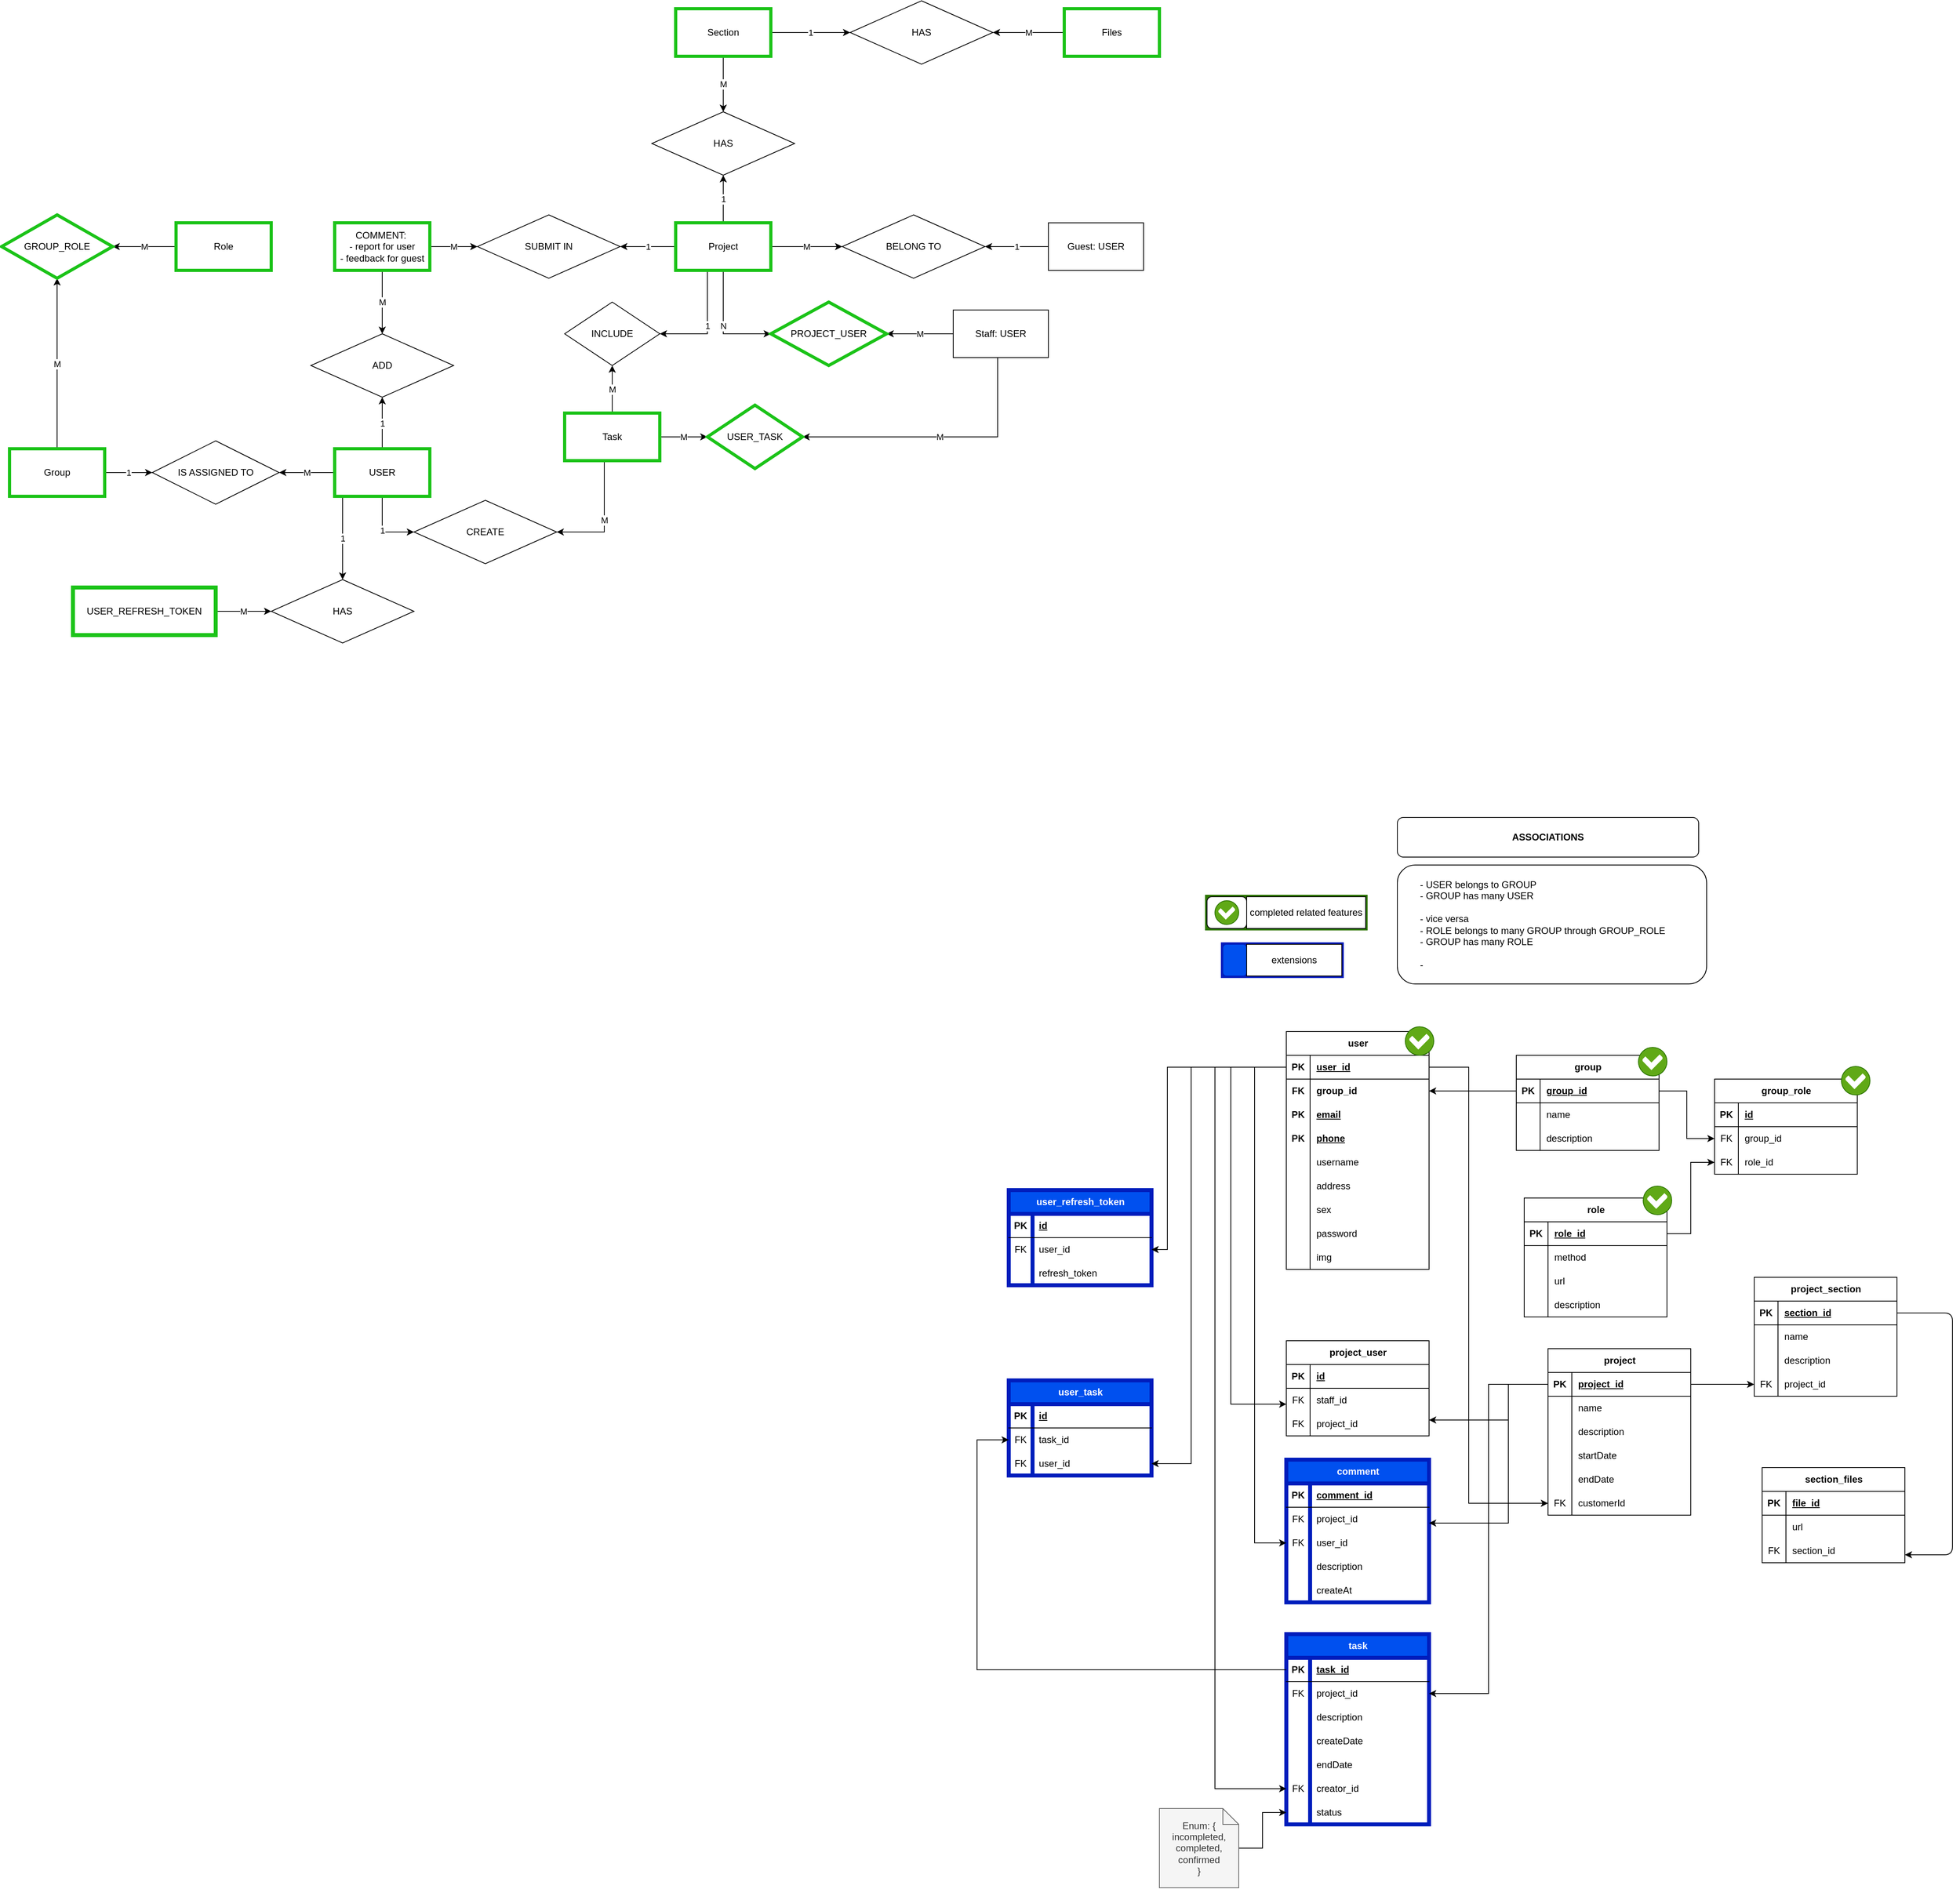 <mxfile>
    <diagram name="DB Design" id="o-z-RSkSZKXLa6jni2hN">
        <mxGraphModel dx="1736" dy="1817" grid="1" gridSize="10" guides="1" tooltips="1" connect="1" arrows="1" fold="1" page="1" pageScale="1" pageWidth="850" pageHeight="1100" math="0" shadow="0">
            <root>
                <mxCell id="0"/>
                <mxCell id="1" parent="0"/>
                <mxCell id="q6rVOc3wQ7dYiH_kfMjj-7" value="M" style="edgeStyle=orthogonalEdgeStyle;rounded=0;orthogonalLoop=1;jettySize=auto;html=1;" parent="1" source="q6rVOc3wQ7dYiH_kfMjj-1" target="q6rVOc3wQ7dYiH_kfMjj-5" edge="1">
                    <mxGeometry relative="1" as="geometry"/>
                </mxCell>
                <mxCell id="q6rVOc3wQ7dYiH_kfMjj-10" value="N" style="edgeStyle=orthogonalEdgeStyle;rounded=0;orthogonalLoop=1;jettySize=auto;html=1;" parent="1" source="q6rVOc3wQ7dYiH_kfMjj-1" target="q6rVOc3wQ7dYiH_kfMjj-8" edge="1">
                    <mxGeometry relative="1" as="geometry">
                        <Array as="points">
                            <mxPoint x="180" y="-520"/>
                        </Array>
                    </mxGeometry>
                </mxCell>
                <mxCell id="q6rVOc3wQ7dYiH_kfMjj-142" value="1" style="edgeStyle=orthogonalEdgeStyle;rounded=0;orthogonalLoop=1;jettySize=auto;html=1;" parent="1" source="q6rVOc3wQ7dYiH_kfMjj-1" target="q6rVOc3wQ7dYiH_kfMjj-141" edge="1">
                    <mxGeometry relative="1" as="geometry">
                        <Array as="points">
                            <mxPoint x="80" y="-630"/>
                            <mxPoint x="80" y="-630"/>
                        </Array>
                    </mxGeometry>
                </mxCell>
                <mxCell id="q6rVOc3wQ7dYiH_kfMjj-166" value="1" style="edgeStyle=orthogonalEdgeStyle;rounded=0;orthogonalLoop=1;jettySize=auto;html=1;" parent="1" source="q6rVOc3wQ7dYiH_kfMjj-1" target="q6rVOc3wQ7dYiH_kfMjj-165" edge="1">
                    <mxGeometry relative="1" as="geometry">
                        <Array as="points">
                            <mxPoint x="160" y="-520"/>
                            <mxPoint x="90" y="-520"/>
                        </Array>
                    </mxGeometry>
                </mxCell>
                <mxCell id="20" value="1" style="edgeStyle=none;html=1;" edge="1" parent="1" source="q6rVOc3wQ7dYiH_kfMjj-1" target="19">
                    <mxGeometry relative="1" as="geometry"/>
                </mxCell>
                <mxCell id="q6rVOc3wQ7dYiH_kfMjj-1" value="Project" style="rounded=0;whiteSpace=wrap;html=1;gradientColor=default;fillColor=none;strokeColor=#1bc318;strokeWidth=4;" parent="1" vertex="1">
                    <mxGeometry x="120" y="-660" width="120" height="60" as="geometry"/>
                </mxCell>
                <mxCell id="q6rVOc3wQ7dYiH_kfMjj-9" value="M" style="edgeStyle=orthogonalEdgeStyle;rounded=0;orthogonalLoop=1;jettySize=auto;html=1;" parent="1" source="q6rVOc3wQ7dYiH_kfMjj-2" target="q6rVOc3wQ7dYiH_kfMjj-8" edge="1">
                    <mxGeometry relative="1" as="geometry"/>
                </mxCell>
                <mxCell id="q6rVOc3wQ7dYiH_kfMjj-169" value="M" style="edgeStyle=orthogonalEdgeStyle;rounded=0;orthogonalLoop=1;jettySize=auto;html=1;" parent="1" source="q6rVOc3wQ7dYiH_kfMjj-2" target="q6rVOc3wQ7dYiH_kfMjj-168" edge="1">
                    <mxGeometry relative="1" as="geometry">
                        <Array as="points">
                            <mxPoint x="526" y="-390"/>
                        </Array>
                    </mxGeometry>
                </mxCell>
                <mxCell id="q6rVOc3wQ7dYiH_kfMjj-2" value="Staff: USER" style="rounded=0;whiteSpace=wrap;html=1;" parent="1" vertex="1">
                    <mxGeometry x="470" y="-550" width="120" height="60" as="geometry"/>
                </mxCell>
                <mxCell id="q6rVOc3wQ7dYiH_kfMjj-6" value="1" style="edgeStyle=orthogonalEdgeStyle;rounded=0;orthogonalLoop=1;jettySize=auto;html=1;" parent="1" source="q6rVOc3wQ7dYiH_kfMjj-3" target="q6rVOc3wQ7dYiH_kfMjj-5" edge="1">
                    <mxGeometry relative="1" as="geometry"/>
                </mxCell>
                <mxCell id="q6rVOc3wQ7dYiH_kfMjj-3" value="Guest: USER" style="rounded=0;whiteSpace=wrap;html=1;" parent="1" vertex="1">
                    <mxGeometry x="590" y="-660" width="120" height="60" as="geometry"/>
                </mxCell>
                <mxCell id="q6rVOc3wQ7dYiH_kfMjj-143" value="M" style="edgeStyle=orthogonalEdgeStyle;rounded=0;orthogonalLoop=1;jettySize=auto;html=1;" parent="1" source="q6rVOc3wQ7dYiH_kfMjj-4" target="q6rVOc3wQ7dYiH_kfMjj-141" edge="1">
                    <mxGeometry relative="1" as="geometry"/>
                </mxCell>
                <mxCell id="q6rVOc3wQ7dYiH_kfMjj-173" value="M" style="edgeStyle=orthogonalEdgeStyle;rounded=0;orthogonalLoop=1;jettySize=auto;html=1;" parent="1" source="q6rVOc3wQ7dYiH_kfMjj-4" target="q6rVOc3wQ7dYiH_kfMjj-172" edge="1">
                    <mxGeometry relative="1" as="geometry"/>
                </mxCell>
                <mxCell id="q6rVOc3wQ7dYiH_kfMjj-4" value="COMMENT:&amp;nbsp;&lt;br&gt;- report for user&lt;br&gt;- feedback for guest" style="rounded=0;whiteSpace=wrap;html=1;gradientColor=default;fillColor=none;strokeColor=#1bc318;strokeWidth=4;" parent="1" vertex="1">
                    <mxGeometry x="-310" y="-660" width="120" height="60" as="geometry"/>
                </mxCell>
                <mxCell id="q6rVOc3wQ7dYiH_kfMjj-5" value="BELONG TO" style="rhombus;whiteSpace=wrap;html=1;" parent="1" vertex="1">
                    <mxGeometry x="330" y="-670" width="180" height="80" as="geometry"/>
                </mxCell>
                <mxCell id="q6rVOc3wQ7dYiH_kfMjj-8" value="PROJECT_USER" style="rhombus;whiteSpace=wrap;html=1;gradientColor=default;fillColor=none;strokeColor=#1bc318;strokeWidth=4;" parent="1" vertex="1">
                    <mxGeometry x="240" y="-560" width="146" height="80" as="geometry"/>
                </mxCell>
                <mxCell id="q6rVOc3wQ7dYiH_kfMjj-16" value="user" style="shape=table;startSize=30;container=1;collapsible=1;childLayout=tableLayout;fixedRows=1;rowLines=0;fontStyle=1;align=center;resizeLast=1;html=1;" parent="1" vertex="1">
                    <mxGeometry x="890" y="360" width="180" height="300" as="geometry"/>
                </mxCell>
                <mxCell id="q6rVOc3wQ7dYiH_kfMjj-17" value="" style="shape=tableRow;horizontal=0;startSize=0;swimlaneHead=0;swimlaneBody=0;fillColor=none;collapsible=0;dropTarget=0;points=[[0,0.5],[1,0.5]];portConstraint=eastwest;top=0;left=0;right=0;bottom=1;" parent="q6rVOc3wQ7dYiH_kfMjj-16" vertex="1">
                    <mxGeometry y="30" width="180" height="30" as="geometry"/>
                </mxCell>
                <mxCell id="q6rVOc3wQ7dYiH_kfMjj-18" value="PK" style="shape=partialRectangle;connectable=0;fillColor=none;top=0;left=0;bottom=0;right=0;fontStyle=1;overflow=hidden;whiteSpace=wrap;html=1;" parent="q6rVOc3wQ7dYiH_kfMjj-17" vertex="1">
                    <mxGeometry width="30" height="30" as="geometry">
                        <mxRectangle width="30" height="30" as="alternateBounds"/>
                    </mxGeometry>
                </mxCell>
                <mxCell id="q6rVOc3wQ7dYiH_kfMjj-19" value="user_id" style="shape=partialRectangle;connectable=0;fillColor=none;top=0;left=0;bottom=0;right=0;align=left;spacingLeft=6;fontStyle=5;overflow=hidden;whiteSpace=wrap;html=1;" parent="q6rVOc3wQ7dYiH_kfMjj-17" vertex="1">
                    <mxGeometry x="30" width="150" height="30" as="geometry">
                        <mxRectangle width="150" height="30" as="alternateBounds"/>
                    </mxGeometry>
                </mxCell>
                <mxCell id="q6rVOc3wQ7dYiH_kfMjj-48" value="" style="shape=tableRow;horizontal=0;startSize=0;swimlaneHead=0;swimlaneBody=0;fillColor=none;collapsible=0;dropTarget=0;points=[[0,0.5],[1,0.5]];portConstraint=eastwest;top=0;left=0;right=0;bottom=0;" parent="q6rVOc3wQ7dYiH_kfMjj-16" vertex="1">
                    <mxGeometry y="60" width="180" height="30" as="geometry"/>
                </mxCell>
                <mxCell id="q6rVOc3wQ7dYiH_kfMjj-49" value="&lt;b&gt;FK&lt;/b&gt;" style="shape=partialRectangle;connectable=0;fillColor=none;top=0;left=0;bottom=0;right=0;editable=1;overflow=hidden;whiteSpace=wrap;html=1;" parent="q6rVOc3wQ7dYiH_kfMjj-48" vertex="1">
                    <mxGeometry width="30" height="30" as="geometry">
                        <mxRectangle width="30" height="30" as="alternateBounds"/>
                    </mxGeometry>
                </mxCell>
                <mxCell id="q6rVOc3wQ7dYiH_kfMjj-50" value="group_id" style="shape=partialRectangle;connectable=0;fillColor=none;top=0;left=0;bottom=0;right=0;align=left;spacingLeft=6;overflow=hidden;whiteSpace=wrap;html=1;fontStyle=1" parent="q6rVOc3wQ7dYiH_kfMjj-48" vertex="1">
                    <mxGeometry x="30" width="150" height="30" as="geometry">
                        <mxRectangle width="150" height="30" as="alternateBounds"/>
                    </mxGeometry>
                </mxCell>
                <mxCell id="q6rVOc3wQ7dYiH_kfMjj-42" value="" style="shape=tableRow;horizontal=0;startSize=0;swimlaneHead=0;swimlaneBody=0;fillColor=none;collapsible=0;dropTarget=0;points=[[0,0.5],[1,0.5]];portConstraint=eastwest;top=0;left=0;right=0;bottom=0;" parent="q6rVOc3wQ7dYiH_kfMjj-16" vertex="1">
                    <mxGeometry y="90" width="180" height="30" as="geometry"/>
                </mxCell>
                <mxCell id="q6rVOc3wQ7dYiH_kfMjj-43" value="&lt;b&gt;PK&lt;/b&gt;" style="shape=partialRectangle;connectable=0;fillColor=none;top=0;left=0;bottom=0;right=0;editable=1;overflow=hidden;whiteSpace=wrap;html=1;" parent="q6rVOc3wQ7dYiH_kfMjj-42" vertex="1">
                    <mxGeometry width="30" height="30" as="geometry">
                        <mxRectangle width="30" height="30" as="alternateBounds"/>
                    </mxGeometry>
                </mxCell>
                <mxCell id="q6rVOc3wQ7dYiH_kfMjj-44" value="email" style="shape=partialRectangle;connectable=0;fillColor=none;top=0;left=0;bottom=0;right=0;align=left;spacingLeft=6;overflow=hidden;whiteSpace=wrap;html=1;fontStyle=5" parent="q6rVOc3wQ7dYiH_kfMjj-42" vertex="1">
                    <mxGeometry x="30" width="150" height="30" as="geometry">
                        <mxRectangle width="150" height="30" as="alternateBounds"/>
                    </mxGeometry>
                </mxCell>
                <mxCell id="q6rVOc3wQ7dYiH_kfMjj-26" value="" style="shape=tableRow;horizontal=0;startSize=0;swimlaneHead=0;swimlaneBody=0;fillColor=none;collapsible=0;dropTarget=0;points=[[0,0.5],[1,0.5]];portConstraint=eastwest;top=0;left=0;right=0;bottom=0;" parent="q6rVOc3wQ7dYiH_kfMjj-16" vertex="1">
                    <mxGeometry y="120" width="180" height="30" as="geometry"/>
                </mxCell>
                <mxCell id="q6rVOc3wQ7dYiH_kfMjj-27" value="&lt;b&gt;PK&lt;/b&gt;" style="shape=partialRectangle;connectable=0;fillColor=none;top=0;left=0;bottom=0;right=0;editable=1;overflow=hidden;whiteSpace=wrap;html=1;" parent="q6rVOc3wQ7dYiH_kfMjj-26" vertex="1">
                    <mxGeometry width="30" height="30" as="geometry">
                        <mxRectangle width="30" height="30" as="alternateBounds"/>
                    </mxGeometry>
                </mxCell>
                <mxCell id="q6rVOc3wQ7dYiH_kfMjj-28" value="phone" style="shape=partialRectangle;connectable=0;fillColor=none;top=0;left=0;bottom=0;right=0;align=left;spacingLeft=6;overflow=hidden;whiteSpace=wrap;html=1;fontStyle=5" parent="q6rVOc3wQ7dYiH_kfMjj-26" vertex="1">
                    <mxGeometry x="30" width="150" height="30" as="geometry">
                        <mxRectangle width="150" height="30" as="alternateBounds"/>
                    </mxGeometry>
                </mxCell>
                <mxCell id="q6rVOc3wQ7dYiH_kfMjj-20" value="" style="shape=tableRow;horizontal=0;startSize=0;swimlaneHead=0;swimlaneBody=0;fillColor=none;collapsible=0;dropTarget=0;points=[[0,0.5],[1,0.5]];portConstraint=eastwest;top=0;left=0;right=0;bottom=0;" parent="q6rVOc3wQ7dYiH_kfMjj-16" vertex="1">
                    <mxGeometry y="150" width="180" height="30" as="geometry"/>
                </mxCell>
                <mxCell id="q6rVOc3wQ7dYiH_kfMjj-21" value="" style="shape=partialRectangle;connectable=0;fillColor=none;top=0;left=0;bottom=0;right=0;editable=1;overflow=hidden;whiteSpace=wrap;html=1;" parent="q6rVOc3wQ7dYiH_kfMjj-20" vertex="1">
                    <mxGeometry width="30" height="30" as="geometry">
                        <mxRectangle width="30" height="30" as="alternateBounds"/>
                    </mxGeometry>
                </mxCell>
                <mxCell id="q6rVOc3wQ7dYiH_kfMjj-22" value="username&lt;span style=&quot;white-space: pre;&quot;&gt;&#9;&lt;/span&gt;&lt;span style=&quot;white-space: pre;&quot;&gt;&#9;&lt;/span&gt;" style="shape=partialRectangle;connectable=0;fillColor=none;top=0;left=0;bottom=0;right=0;align=left;spacingLeft=6;overflow=hidden;whiteSpace=wrap;html=1;" parent="q6rVOc3wQ7dYiH_kfMjj-20" vertex="1">
                    <mxGeometry x="30" width="150" height="30" as="geometry">
                        <mxRectangle width="150" height="30" as="alternateBounds"/>
                    </mxGeometry>
                </mxCell>
                <mxCell id="q6rVOc3wQ7dYiH_kfMjj-23" value="" style="shape=tableRow;horizontal=0;startSize=0;swimlaneHead=0;swimlaneBody=0;fillColor=none;collapsible=0;dropTarget=0;points=[[0,0.5],[1,0.5]];portConstraint=eastwest;top=0;left=0;right=0;bottom=0;" parent="q6rVOc3wQ7dYiH_kfMjj-16" vertex="1">
                    <mxGeometry y="180" width="180" height="30" as="geometry"/>
                </mxCell>
                <mxCell id="q6rVOc3wQ7dYiH_kfMjj-24" value="" style="shape=partialRectangle;connectable=0;fillColor=none;top=0;left=0;bottom=0;right=0;editable=1;overflow=hidden;whiteSpace=wrap;html=1;" parent="q6rVOc3wQ7dYiH_kfMjj-23" vertex="1">
                    <mxGeometry width="30" height="30" as="geometry">
                        <mxRectangle width="30" height="30" as="alternateBounds"/>
                    </mxGeometry>
                </mxCell>
                <mxCell id="q6rVOc3wQ7dYiH_kfMjj-25" value="address" style="shape=partialRectangle;connectable=0;fillColor=none;top=0;left=0;bottom=0;right=0;align=left;spacingLeft=6;overflow=hidden;whiteSpace=wrap;html=1;" parent="q6rVOc3wQ7dYiH_kfMjj-23" vertex="1">
                    <mxGeometry x="30" width="150" height="30" as="geometry">
                        <mxRectangle width="150" height="30" as="alternateBounds"/>
                    </mxGeometry>
                </mxCell>
                <mxCell id="q6rVOc3wQ7dYiH_kfMjj-39" value="" style="shape=tableRow;horizontal=0;startSize=0;swimlaneHead=0;swimlaneBody=0;fillColor=none;collapsible=0;dropTarget=0;points=[[0,0.5],[1,0.5]];portConstraint=eastwest;top=0;left=0;right=0;bottom=0;" parent="q6rVOc3wQ7dYiH_kfMjj-16" vertex="1">
                    <mxGeometry y="210" width="180" height="30" as="geometry"/>
                </mxCell>
                <mxCell id="q6rVOc3wQ7dYiH_kfMjj-40" value="" style="shape=partialRectangle;connectable=0;fillColor=none;top=0;left=0;bottom=0;right=0;editable=1;overflow=hidden;whiteSpace=wrap;html=1;" parent="q6rVOc3wQ7dYiH_kfMjj-39" vertex="1">
                    <mxGeometry width="30" height="30" as="geometry">
                        <mxRectangle width="30" height="30" as="alternateBounds"/>
                    </mxGeometry>
                </mxCell>
                <mxCell id="q6rVOc3wQ7dYiH_kfMjj-41" value="sex" style="shape=partialRectangle;connectable=0;fillColor=none;top=0;left=0;bottom=0;right=0;align=left;spacingLeft=6;overflow=hidden;whiteSpace=wrap;html=1;" parent="q6rVOc3wQ7dYiH_kfMjj-39" vertex="1">
                    <mxGeometry x="30" width="150" height="30" as="geometry">
                        <mxRectangle width="150" height="30" as="alternateBounds"/>
                    </mxGeometry>
                </mxCell>
                <mxCell id="q6rVOc3wQ7dYiH_kfMjj-45" value="" style="shape=tableRow;horizontal=0;startSize=0;swimlaneHead=0;swimlaneBody=0;fillColor=none;collapsible=0;dropTarget=0;points=[[0,0.5],[1,0.5]];portConstraint=eastwest;top=0;left=0;right=0;bottom=0;" parent="q6rVOc3wQ7dYiH_kfMjj-16" vertex="1">
                    <mxGeometry y="240" width="180" height="30" as="geometry"/>
                </mxCell>
                <mxCell id="q6rVOc3wQ7dYiH_kfMjj-46" value="" style="shape=partialRectangle;connectable=0;fillColor=none;top=0;left=0;bottom=0;right=0;editable=1;overflow=hidden;whiteSpace=wrap;html=1;" parent="q6rVOc3wQ7dYiH_kfMjj-45" vertex="1">
                    <mxGeometry width="30" height="30" as="geometry">
                        <mxRectangle width="30" height="30" as="alternateBounds"/>
                    </mxGeometry>
                </mxCell>
                <mxCell id="q6rVOc3wQ7dYiH_kfMjj-47" value="password" style="shape=partialRectangle;connectable=0;fillColor=none;top=0;left=0;bottom=0;right=0;align=left;spacingLeft=6;overflow=hidden;whiteSpace=wrap;html=1;" parent="q6rVOc3wQ7dYiH_kfMjj-45" vertex="1">
                    <mxGeometry x="30" width="150" height="30" as="geometry">
                        <mxRectangle width="150" height="30" as="alternateBounds"/>
                    </mxGeometry>
                </mxCell>
                <mxCell id="16" value="" style="shape=tableRow;horizontal=0;startSize=0;swimlaneHead=0;swimlaneBody=0;fillColor=none;collapsible=0;dropTarget=0;points=[[0,0.5],[1,0.5]];portConstraint=eastwest;top=0;left=0;right=0;bottom=0;" vertex="1" parent="q6rVOc3wQ7dYiH_kfMjj-16">
                    <mxGeometry y="270" width="180" height="30" as="geometry"/>
                </mxCell>
                <mxCell id="17" value="" style="shape=partialRectangle;connectable=0;fillColor=none;top=0;left=0;bottom=0;right=0;editable=1;overflow=hidden;whiteSpace=wrap;html=1;" vertex="1" parent="16">
                    <mxGeometry width="30" height="30" as="geometry">
                        <mxRectangle width="30" height="30" as="alternateBounds"/>
                    </mxGeometry>
                </mxCell>
                <mxCell id="18" value="img" style="shape=partialRectangle;connectable=0;fillColor=none;top=0;left=0;bottom=0;right=0;align=left;spacingLeft=6;overflow=hidden;whiteSpace=wrap;html=1;" vertex="1" parent="16">
                    <mxGeometry x="30" width="150" height="30" as="geometry">
                        <mxRectangle width="150" height="30" as="alternateBounds"/>
                    </mxGeometry>
                </mxCell>
                <mxCell id="q6rVOc3wQ7dYiH_kfMjj-34" value="M" style="edgeStyle=orthogonalEdgeStyle;rounded=0;orthogonalLoop=1;jettySize=auto;html=1;" parent="1" source="q6rVOc3wQ7dYiH_kfMjj-30" target="q6rVOc3wQ7dYiH_kfMjj-32" edge="1">
                    <mxGeometry relative="1" as="geometry"/>
                </mxCell>
                <mxCell id="q6rVOc3wQ7dYiH_kfMjj-30" value="Role" style="rounded=0;whiteSpace=wrap;html=1;gradientColor=default;fillColor=none;strokeColor=#1bc318;strokeWidth=4;" parent="1" vertex="1">
                    <mxGeometry x="-510" y="-660" width="120" height="60" as="geometry"/>
                </mxCell>
                <mxCell id="q6rVOc3wQ7dYiH_kfMjj-33" value="M" style="edgeStyle=orthogonalEdgeStyle;rounded=0;orthogonalLoop=1;jettySize=auto;html=1;" parent="1" source="q6rVOc3wQ7dYiH_kfMjj-31" target="q6rVOc3wQ7dYiH_kfMjj-32" edge="1">
                    <mxGeometry relative="1" as="geometry"/>
                </mxCell>
                <mxCell id="q6rVOc3wQ7dYiH_kfMjj-38" value="1" style="edgeStyle=orthogonalEdgeStyle;rounded=0;orthogonalLoop=1;jettySize=auto;html=1;" parent="1" source="q6rVOc3wQ7dYiH_kfMjj-31" target="q6rVOc3wQ7dYiH_kfMjj-36" edge="1">
                    <mxGeometry relative="1" as="geometry"/>
                </mxCell>
                <mxCell id="q6rVOc3wQ7dYiH_kfMjj-31" value="Group" style="rounded=0;whiteSpace=wrap;html=1;gradientColor=default;fillColor=none;strokeColor=#1bc318;strokeWidth=4;" parent="1" vertex="1">
                    <mxGeometry x="-720" y="-375" width="120" height="60" as="geometry"/>
                </mxCell>
                <mxCell id="q6rVOc3wQ7dYiH_kfMjj-32" value="GROUP_ROLE" style="rhombus;whiteSpace=wrap;html=1;gradientColor=default;fillColor=none;strokeColor=#1bc318;strokeWidth=4;" parent="1" vertex="1">
                    <mxGeometry x="-730" y="-670" width="140" height="80" as="geometry"/>
                </mxCell>
                <mxCell id="q6rVOc3wQ7dYiH_kfMjj-36" value="IS ASSIGNED TO" style="rhombus;whiteSpace=wrap;html=1;" parent="1" vertex="1">
                    <mxGeometry x="-540" y="-385" width="160" height="80" as="geometry"/>
                </mxCell>
                <mxCell id="q6rVOc3wQ7dYiH_kfMjj-51" value="role" style="shape=table;startSize=30;container=1;collapsible=1;childLayout=tableLayout;fixedRows=1;rowLines=0;fontStyle=1;align=center;resizeLast=1;html=1;" parent="1" vertex="1">
                    <mxGeometry x="1190" y="570" width="180" height="150" as="geometry"/>
                </mxCell>
                <mxCell id="q6rVOc3wQ7dYiH_kfMjj-52" value="" style="shape=tableRow;horizontal=0;startSize=0;swimlaneHead=0;swimlaneBody=0;fillColor=none;collapsible=0;dropTarget=0;points=[[0,0.5],[1,0.5]];portConstraint=eastwest;top=0;left=0;right=0;bottom=1;" parent="q6rVOc3wQ7dYiH_kfMjj-51" vertex="1">
                    <mxGeometry y="30" width="180" height="30" as="geometry"/>
                </mxCell>
                <mxCell id="q6rVOc3wQ7dYiH_kfMjj-53" value="PK" style="shape=partialRectangle;connectable=0;fillColor=none;top=0;left=0;bottom=0;right=0;fontStyle=1;overflow=hidden;whiteSpace=wrap;html=1;" parent="q6rVOc3wQ7dYiH_kfMjj-52" vertex="1">
                    <mxGeometry width="30" height="30" as="geometry">
                        <mxRectangle width="30" height="30" as="alternateBounds"/>
                    </mxGeometry>
                </mxCell>
                <mxCell id="q6rVOc3wQ7dYiH_kfMjj-54" value="role_id" style="shape=partialRectangle;connectable=0;fillColor=none;top=0;left=0;bottom=0;right=0;align=left;spacingLeft=6;fontStyle=5;overflow=hidden;whiteSpace=wrap;html=1;" parent="q6rVOc3wQ7dYiH_kfMjj-52" vertex="1">
                    <mxGeometry x="30" width="150" height="30" as="geometry">
                        <mxRectangle width="150" height="30" as="alternateBounds"/>
                    </mxGeometry>
                </mxCell>
                <mxCell id="q6rVOc3wQ7dYiH_kfMjj-55" value="" style="shape=tableRow;horizontal=0;startSize=0;swimlaneHead=0;swimlaneBody=0;fillColor=none;collapsible=0;dropTarget=0;points=[[0,0.5],[1,0.5]];portConstraint=eastwest;top=0;left=0;right=0;bottom=0;" parent="q6rVOc3wQ7dYiH_kfMjj-51" vertex="1">
                    <mxGeometry y="60" width="180" height="30" as="geometry"/>
                </mxCell>
                <mxCell id="q6rVOc3wQ7dYiH_kfMjj-56" value="" style="shape=partialRectangle;connectable=0;fillColor=none;top=0;left=0;bottom=0;right=0;editable=1;overflow=hidden;whiteSpace=wrap;html=1;" parent="q6rVOc3wQ7dYiH_kfMjj-55" vertex="1">
                    <mxGeometry width="30" height="30" as="geometry">
                        <mxRectangle width="30" height="30" as="alternateBounds"/>
                    </mxGeometry>
                </mxCell>
                <mxCell id="q6rVOc3wQ7dYiH_kfMjj-57" value="method" style="shape=partialRectangle;connectable=0;fillColor=none;top=0;left=0;bottom=0;right=0;align=left;spacingLeft=6;overflow=hidden;whiteSpace=wrap;html=1;" parent="q6rVOc3wQ7dYiH_kfMjj-55" vertex="1">
                    <mxGeometry x="30" width="150" height="30" as="geometry">
                        <mxRectangle width="150" height="30" as="alternateBounds"/>
                    </mxGeometry>
                </mxCell>
                <mxCell id="13" value="" style="shape=tableRow;horizontal=0;startSize=0;swimlaneHead=0;swimlaneBody=0;fillColor=none;collapsible=0;dropTarget=0;points=[[0,0.5],[1,0.5]];portConstraint=eastwest;top=0;left=0;right=0;bottom=0;" parent="q6rVOc3wQ7dYiH_kfMjj-51" vertex="1">
                    <mxGeometry y="90" width="180" height="30" as="geometry"/>
                </mxCell>
                <mxCell id="14" value="" style="shape=partialRectangle;connectable=0;fillColor=none;top=0;left=0;bottom=0;right=0;editable=1;overflow=hidden;whiteSpace=wrap;html=1;" parent="13" vertex="1">
                    <mxGeometry width="30" height="30" as="geometry">
                        <mxRectangle width="30" height="30" as="alternateBounds"/>
                    </mxGeometry>
                </mxCell>
                <mxCell id="15" value="url" style="shape=partialRectangle;connectable=0;fillColor=none;top=0;left=0;bottom=0;right=0;align=left;spacingLeft=6;overflow=hidden;whiteSpace=wrap;html=1;" parent="13" vertex="1">
                    <mxGeometry x="30" width="150" height="30" as="geometry">
                        <mxRectangle width="150" height="30" as="alternateBounds"/>
                    </mxGeometry>
                </mxCell>
                <mxCell id="q6rVOc3wQ7dYiH_kfMjj-58" value="" style="shape=tableRow;horizontal=0;startSize=0;swimlaneHead=0;swimlaneBody=0;fillColor=none;collapsible=0;dropTarget=0;points=[[0,0.5],[1,0.5]];portConstraint=eastwest;top=0;left=0;right=0;bottom=0;" parent="q6rVOc3wQ7dYiH_kfMjj-51" vertex="1">
                    <mxGeometry y="120" width="180" height="30" as="geometry"/>
                </mxCell>
                <mxCell id="q6rVOc3wQ7dYiH_kfMjj-59" value="" style="shape=partialRectangle;connectable=0;fillColor=none;top=0;left=0;bottom=0;right=0;editable=1;overflow=hidden;whiteSpace=wrap;html=1;" parent="q6rVOc3wQ7dYiH_kfMjj-58" vertex="1">
                    <mxGeometry width="30" height="30" as="geometry">
                        <mxRectangle width="30" height="30" as="alternateBounds"/>
                    </mxGeometry>
                </mxCell>
                <mxCell id="q6rVOc3wQ7dYiH_kfMjj-60" value="description" style="shape=partialRectangle;connectable=0;fillColor=none;top=0;left=0;bottom=0;right=0;align=left;spacingLeft=6;overflow=hidden;whiteSpace=wrap;html=1;" parent="q6rVOc3wQ7dYiH_kfMjj-58" vertex="1">
                    <mxGeometry x="30" width="150" height="30" as="geometry">
                        <mxRectangle width="150" height="30" as="alternateBounds"/>
                    </mxGeometry>
                </mxCell>
                <mxCell id="q6rVOc3wQ7dYiH_kfMjj-64" value="group" style="shape=table;startSize=30;container=1;collapsible=1;childLayout=tableLayout;fixedRows=1;rowLines=0;fontStyle=1;align=center;resizeLast=1;html=1;" parent="1" vertex="1">
                    <mxGeometry x="1180" y="390" width="180" height="120" as="geometry"/>
                </mxCell>
                <mxCell id="q6rVOc3wQ7dYiH_kfMjj-65" value="" style="shape=tableRow;horizontal=0;startSize=0;swimlaneHead=0;swimlaneBody=0;fillColor=none;collapsible=0;dropTarget=0;points=[[0,0.5],[1,0.5]];portConstraint=eastwest;top=0;left=0;right=0;bottom=1;" parent="q6rVOc3wQ7dYiH_kfMjj-64" vertex="1">
                    <mxGeometry y="30" width="180" height="30" as="geometry"/>
                </mxCell>
                <mxCell id="q6rVOc3wQ7dYiH_kfMjj-66" value="PK" style="shape=partialRectangle;connectable=0;fillColor=none;top=0;left=0;bottom=0;right=0;fontStyle=1;overflow=hidden;whiteSpace=wrap;html=1;" parent="q6rVOc3wQ7dYiH_kfMjj-65" vertex="1">
                    <mxGeometry width="30" height="30" as="geometry">
                        <mxRectangle width="30" height="30" as="alternateBounds"/>
                    </mxGeometry>
                </mxCell>
                <mxCell id="q6rVOc3wQ7dYiH_kfMjj-67" value="group_id" style="shape=partialRectangle;connectable=0;fillColor=none;top=0;left=0;bottom=0;right=0;align=left;spacingLeft=6;fontStyle=5;overflow=hidden;whiteSpace=wrap;html=1;" parent="q6rVOc3wQ7dYiH_kfMjj-65" vertex="1">
                    <mxGeometry x="30" width="150" height="30" as="geometry">
                        <mxRectangle width="150" height="30" as="alternateBounds"/>
                    </mxGeometry>
                </mxCell>
                <mxCell id="q6rVOc3wQ7dYiH_kfMjj-68" value="" style="shape=tableRow;horizontal=0;startSize=0;swimlaneHead=0;swimlaneBody=0;fillColor=none;collapsible=0;dropTarget=0;points=[[0,0.5],[1,0.5]];portConstraint=eastwest;top=0;left=0;right=0;bottom=0;" parent="q6rVOc3wQ7dYiH_kfMjj-64" vertex="1">
                    <mxGeometry y="60" width="180" height="30" as="geometry"/>
                </mxCell>
                <mxCell id="q6rVOc3wQ7dYiH_kfMjj-69" value="" style="shape=partialRectangle;connectable=0;fillColor=none;top=0;left=0;bottom=0;right=0;editable=1;overflow=hidden;whiteSpace=wrap;html=1;" parent="q6rVOc3wQ7dYiH_kfMjj-68" vertex="1">
                    <mxGeometry width="30" height="30" as="geometry">
                        <mxRectangle width="30" height="30" as="alternateBounds"/>
                    </mxGeometry>
                </mxCell>
                <mxCell id="q6rVOc3wQ7dYiH_kfMjj-70" value="name" style="shape=partialRectangle;connectable=0;fillColor=none;top=0;left=0;bottom=0;right=0;align=left;spacingLeft=6;overflow=hidden;whiteSpace=wrap;html=1;" parent="q6rVOc3wQ7dYiH_kfMjj-68" vertex="1">
                    <mxGeometry x="30" width="150" height="30" as="geometry">
                        <mxRectangle width="150" height="30" as="alternateBounds"/>
                    </mxGeometry>
                </mxCell>
                <mxCell id="q6rVOc3wQ7dYiH_kfMjj-71" value="" style="shape=tableRow;horizontal=0;startSize=0;swimlaneHead=0;swimlaneBody=0;fillColor=none;collapsible=0;dropTarget=0;points=[[0,0.5],[1,0.5]];portConstraint=eastwest;top=0;left=0;right=0;bottom=0;" parent="q6rVOc3wQ7dYiH_kfMjj-64" vertex="1">
                    <mxGeometry y="90" width="180" height="30" as="geometry"/>
                </mxCell>
                <mxCell id="q6rVOc3wQ7dYiH_kfMjj-72" value="" style="shape=partialRectangle;connectable=0;fillColor=none;top=0;left=0;bottom=0;right=0;editable=1;overflow=hidden;whiteSpace=wrap;html=1;" parent="q6rVOc3wQ7dYiH_kfMjj-71" vertex="1">
                    <mxGeometry width="30" height="30" as="geometry">
                        <mxRectangle width="30" height="30" as="alternateBounds"/>
                    </mxGeometry>
                </mxCell>
                <mxCell id="q6rVOc3wQ7dYiH_kfMjj-73" value="description" style="shape=partialRectangle;connectable=0;fillColor=none;top=0;left=0;bottom=0;right=0;align=left;spacingLeft=6;overflow=hidden;whiteSpace=wrap;html=1;" parent="q6rVOc3wQ7dYiH_kfMjj-71" vertex="1">
                    <mxGeometry x="30" width="150" height="30" as="geometry">
                        <mxRectangle width="150" height="30" as="alternateBounds"/>
                    </mxGeometry>
                </mxCell>
                <mxCell id="q6rVOc3wQ7dYiH_kfMjj-93" value="group_role" style="shape=table;startSize=30;container=1;collapsible=1;childLayout=tableLayout;fixedRows=1;rowLines=0;fontStyle=1;align=center;resizeLast=1;html=1;" parent="1" vertex="1">
                    <mxGeometry x="1430" y="420" width="180" height="120" as="geometry"/>
                </mxCell>
                <mxCell id="q6rVOc3wQ7dYiH_kfMjj-94" value="" style="shape=tableRow;horizontal=0;startSize=0;swimlaneHead=0;swimlaneBody=0;fillColor=none;collapsible=0;dropTarget=0;points=[[0,0.5],[1,0.5]];portConstraint=eastwest;top=0;left=0;right=0;bottom=1;" parent="q6rVOc3wQ7dYiH_kfMjj-93" vertex="1">
                    <mxGeometry y="30" width="180" height="30" as="geometry"/>
                </mxCell>
                <mxCell id="q6rVOc3wQ7dYiH_kfMjj-95" value="PK" style="shape=partialRectangle;connectable=0;fillColor=none;top=0;left=0;bottom=0;right=0;fontStyle=1;overflow=hidden;whiteSpace=wrap;html=1;" parent="q6rVOc3wQ7dYiH_kfMjj-94" vertex="1">
                    <mxGeometry width="30" height="30" as="geometry">
                        <mxRectangle width="30" height="30" as="alternateBounds"/>
                    </mxGeometry>
                </mxCell>
                <mxCell id="q6rVOc3wQ7dYiH_kfMjj-96" value="id" style="shape=partialRectangle;connectable=0;fillColor=none;top=0;left=0;bottom=0;right=0;align=left;spacingLeft=6;fontStyle=5;overflow=hidden;whiteSpace=wrap;html=1;" parent="q6rVOc3wQ7dYiH_kfMjj-94" vertex="1">
                    <mxGeometry x="30" width="150" height="30" as="geometry">
                        <mxRectangle width="150" height="30" as="alternateBounds"/>
                    </mxGeometry>
                </mxCell>
                <mxCell id="q6rVOc3wQ7dYiH_kfMjj-97" value="" style="shape=tableRow;horizontal=0;startSize=0;swimlaneHead=0;swimlaneBody=0;fillColor=none;collapsible=0;dropTarget=0;points=[[0,0.5],[1,0.5]];portConstraint=eastwest;top=0;left=0;right=0;bottom=0;" parent="q6rVOc3wQ7dYiH_kfMjj-93" vertex="1">
                    <mxGeometry y="60" width="180" height="30" as="geometry"/>
                </mxCell>
                <mxCell id="q6rVOc3wQ7dYiH_kfMjj-98" value="FK" style="shape=partialRectangle;connectable=0;fillColor=none;top=0;left=0;bottom=0;right=0;editable=1;overflow=hidden;whiteSpace=wrap;html=1;" parent="q6rVOc3wQ7dYiH_kfMjj-97" vertex="1">
                    <mxGeometry width="30" height="30" as="geometry">
                        <mxRectangle width="30" height="30" as="alternateBounds"/>
                    </mxGeometry>
                </mxCell>
                <mxCell id="q6rVOc3wQ7dYiH_kfMjj-99" value="group_id" style="shape=partialRectangle;connectable=0;fillColor=none;top=0;left=0;bottom=0;right=0;align=left;spacingLeft=6;overflow=hidden;whiteSpace=wrap;html=1;" parent="q6rVOc3wQ7dYiH_kfMjj-97" vertex="1">
                    <mxGeometry x="30" width="150" height="30" as="geometry">
                        <mxRectangle width="150" height="30" as="alternateBounds"/>
                    </mxGeometry>
                </mxCell>
                <mxCell id="q6rVOc3wQ7dYiH_kfMjj-100" value="" style="shape=tableRow;horizontal=0;startSize=0;swimlaneHead=0;swimlaneBody=0;fillColor=none;collapsible=0;dropTarget=0;points=[[0,0.5],[1,0.5]];portConstraint=eastwest;top=0;left=0;right=0;bottom=0;" parent="q6rVOc3wQ7dYiH_kfMjj-93" vertex="1">
                    <mxGeometry y="90" width="180" height="30" as="geometry"/>
                </mxCell>
                <mxCell id="q6rVOc3wQ7dYiH_kfMjj-101" value="FK" style="shape=partialRectangle;connectable=0;fillColor=none;top=0;left=0;bottom=0;right=0;editable=1;overflow=hidden;whiteSpace=wrap;html=1;" parent="q6rVOc3wQ7dYiH_kfMjj-100" vertex="1">
                    <mxGeometry width="30" height="30" as="geometry">
                        <mxRectangle width="30" height="30" as="alternateBounds"/>
                    </mxGeometry>
                </mxCell>
                <mxCell id="q6rVOc3wQ7dYiH_kfMjj-102" value="role_id" style="shape=partialRectangle;connectable=0;fillColor=none;top=0;left=0;bottom=0;right=0;align=left;spacingLeft=6;overflow=hidden;whiteSpace=wrap;html=1;" parent="q6rVOc3wQ7dYiH_kfMjj-100" vertex="1">
                    <mxGeometry x="30" width="150" height="30" as="geometry">
                        <mxRectangle width="150" height="30" as="alternateBounds"/>
                    </mxGeometry>
                </mxCell>
                <mxCell id="q6rVOc3wQ7dYiH_kfMjj-106" style="edgeStyle=orthogonalEdgeStyle;rounded=0;orthogonalLoop=1;jettySize=auto;html=1;" parent="1" source="q6rVOc3wQ7dYiH_kfMjj-65" target="q6rVOc3wQ7dYiH_kfMjj-97" edge="1">
                    <mxGeometry relative="1" as="geometry"/>
                </mxCell>
                <mxCell id="q6rVOc3wQ7dYiH_kfMjj-107" style="edgeStyle=orthogonalEdgeStyle;rounded=0;orthogonalLoop=1;jettySize=auto;html=1;" parent="1" source="q6rVOc3wQ7dYiH_kfMjj-52" target="q6rVOc3wQ7dYiH_kfMjj-100" edge="1">
                    <mxGeometry relative="1" as="geometry"/>
                </mxCell>
                <mxCell id="q6rVOc3wQ7dYiH_kfMjj-108" style="edgeStyle=orthogonalEdgeStyle;rounded=0;orthogonalLoop=1;jettySize=auto;html=1;" parent="1" source="q6rVOc3wQ7dYiH_kfMjj-65" target="q6rVOc3wQ7dYiH_kfMjj-48" edge="1">
                    <mxGeometry relative="1" as="geometry">
                        <Array as="points">
                            <mxPoint x="1210" y="435"/>
                            <mxPoint x="1210" y="435"/>
                        </Array>
                    </mxGeometry>
                </mxCell>
                <mxCell id="q6rVOc3wQ7dYiH_kfMjj-109" value="project" style="shape=table;startSize=30;container=1;collapsible=1;childLayout=tableLayout;fixedRows=1;rowLines=0;fontStyle=1;align=center;resizeLast=1;html=1;" parent="1" vertex="1">
                    <mxGeometry x="1220" y="760" width="180" height="210" as="geometry"/>
                </mxCell>
                <mxCell id="q6rVOc3wQ7dYiH_kfMjj-110" value="" style="shape=tableRow;horizontal=0;startSize=0;swimlaneHead=0;swimlaneBody=0;fillColor=none;collapsible=0;dropTarget=0;points=[[0,0.5],[1,0.5]];portConstraint=eastwest;top=0;left=0;right=0;bottom=1;" parent="q6rVOc3wQ7dYiH_kfMjj-109" vertex="1">
                    <mxGeometry y="30" width="180" height="30" as="geometry"/>
                </mxCell>
                <mxCell id="q6rVOc3wQ7dYiH_kfMjj-111" value="PK" style="shape=partialRectangle;connectable=0;fillColor=none;top=0;left=0;bottom=0;right=0;fontStyle=1;overflow=hidden;whiteSpace=wrap;html=1;" parent="q6rVOc3wQ7dYiH_kfMjj-110" vertex="1">
                    <mxGeometry width="30" height="30" as="geometry">
                        <mxRectangle width="30" height="30" as="alternateBounds"/>
                    </mxGeometry>
                </mxCell>
                <mxCell id="q6rVOc3wQ7dYiH_kfMjj-112" value="project_id" style="shape=partialRectangle;connectable=0;fillColor=none;top=0;left=0;bottom=0;right=0;align=left;spacingLeft=6;fontStyle=5;overflow=hidden;whiteSpace=wrap;html=1;" parent="q6rVOc3wQ7dYiH_kfMjj-110" vertex="1">
                    <mxGeometry x="30" width="150" height="30" as="geometry">
                        <mxRectangle width="150" height="30" as="alternateBounds"/>
                    </mxGeometry>
                </mxCell>
                <mxCell id="q6rVOc3wQ7dYiH_kfMjj-113" value="" style="shape=tableRow;horizontal=0;startSize=0;swimlaneHead=0;swimlaneBody=0;fillColor=none;collapsible=0;dropTarget=0;points=[[0,0.5],[1,0.5]];portConstraint=eastwest;top=0;left=0;right=0;bottom=0;" parent="q6rVOc3wQ7dYiH_kfMjj-109" vertex="1">
                    <mxGeometry y="60" width="180" height="30" as="geometry"/>
                </mxCell>
                <mxCell id="q6rVOc3wQ7dYiH_kfMjj-114" value="" style="shape=partialRectangle;connectable=0;fillColor=none;top=0;left=0;bottom=0;right=0;editable=1;overflow=hidden;whiteSpace=wrap;html=1;" parent="q6rVOc3wQ7dYiH_kfMjj-113" vertex="1">
                    <mxGeometry width="30" height="30" as="geometry">
                        <mxRectangle width="30" height="30" as="alternateBounds"/>
                    </mxGeometry>
                </mxCell>
                <mxCell id="q6rVOc3wQ7dYiH_kfMjj-115" value="name" style="shape=partialRectangle;connectable=0;fillColor=none;top=0;left=0;bottom=0;right=0;align=left;spacingLeft=6;overflow=hidden;whiteSpace=wrap;html=1;" parent="q6rVOc3wQ7dYiH_kfMjj-113" vertex="1">
                    <mxGeometry x="30" width="150" height="30" as="geometry">
                        <mxRectangle width="150" height="30" as="alternateBounds"/>
                    </mxGeometry>
                </mxCell>
                <mxCell id="q6rVOc3wQ7dYiH_kfMjj-116" value="" style="shape=tableRow;horizontal=0;startSize=0;swimlaneHead=0;swimlaneBody=0;fillColor=none;collapsible=0;dropTarget=0;points=[[0,0.5],[1,0.5]];portConstraint=eastwest;top=0;left=0;right=0;bottom=0;" parent="q6rVOc3wQ7dYiH_kfMjj-109" vertex="1">
                    <mxGeometry y="90" width="180" height="30" as="geometry"/>
                </mxCell>
                <mxCell id="q6rVOc3wQ7dYiH_kfMjj-117" value="" style="shape=partialRectangle;connectable=0;fillColor=none;top=0;left=0;bottom=0;right=0;editable=1;overflow=hidden;whiteSpace=wrap;html=1;" parent="q6rVOc3wQ7dYiH_kfMjj-116" vertex="1">
                    <mxGeometry width="30" height="30" as="geometry">
                        <mxRectangle width="30" height="30" as="alternateBounds"/>
                    </mxGeometry>
                </mxCell>
                <mxCell id="q6rVOc3wQ7dYiH_kfMjj-118" value="description" style="shape=partialRectangle;connectable=0;fillColor=none;top=0;left=0;bottom=0;right=0;align=left;spacingLeft=6;overflow=hidden;whiteSpace=wrap;html=1;" parent="q6rVOc3wQ7dYiH_kfMjj-116" vertex="1">
                    <mxGeometry x="30" width="150" height="30" as="geometry">
                        <mxRectangle width="150" height="30" as="alternateBounds"/>
                    </mxGeometry>
                </mxCell>
                <mxCell id="q6rVOc3wQ7dYiH_kfMjj-119" value="" style="shape=tableRow;horizontal=0;startSize=0;swimlaneHead=0;swimlaneBody=0;fillColor=none;collapsible=0;dropTarget=0;points=[[0,0.5],[1,0.5]];portConstraint=eastwest;top=0;left=0;right=0;bottom=0;" parent="q6rVOc3wQ7dYiH_kfMjj-109" vertex="1">
                    <mxGeometry y="120" width="180" height="30" as="geometry"/>
                </mxCell>
                <mxCell id="q6rVOc3wQ7dYiH_kfMjj-120" value="" style="shape=partialRectangle;connectable=0;fillColor=none;top=0;left=0;bottom=0;right=0;editable=1;overflow=hidden;whiteSpace=wrap;html=1;" parent="q6rVOc3wQ7dYiH_kfMjj-119" vertex="1">
                    <mxGeometry width="30" height="30" as="geometry">
                        <mxRectangle width="30" height="30" as="alternateBounds"/>
                    </mxGeometry>
                </mxCell>
                <mxCell id="q6rVOc3wQ7dYiH_kfMjj-121" value="startDate" style="shape=partialRectangle;connectable=0;fillColor=none;top=0;left=0;bottom=0;right=0;align=left;spacingLeft=6;overflow=hidden;whiteSpace=wrap;html=1;" parent="q6rVOc3wQ7dYiH_kfMjj-119" vertex="1">
                    <mxGeometry x="30" width="150" height="30" as="geometry">
                        <mxRectangle width="150" height="30" as="alternateBounds"/>
                    </mxGeometry>
                </mxCell>
                <mxCell id="10" value="" style="shape=tableRow;horizontal=0;startSize=0;swimlaneHead=0;swimlaneBody=0;fillColor=none;collapsible=0;dropTarget=0;points=[[0,0.5],[1,0.5]];portConstraint=eastwest;top=0;left=0;right=0;bottom=0;" parent="q6rVOc3wQ7dYiH_kfMjj-109" vertex="1">
                    <mxGeometry y="150" width="180" height="30" as="geometry"/>
                </mxCell>
                <mxCell id="11" value="" style="shape=partialRectangle;connectable=0;fillColor=none;top=0;left=0;bottom=0;right=0;editable=1;overflow=hidden;whiteSpace=wrap;html=1;" parent="10" vertex="1">
                    <mxGeometry width="30" height="30" as="geometry">
                        <mxRectangle width="30" height="30" as="alternateBounds"/>
                    </mxGeometry>
                </mxCell>
                <mxCell id="12" value="endDate" style="shape=partialRectangle;connectable=0;fillColor=none;top=0;left=0;bottom=0;right=0;align=left;spacingLeft=6;overflow=hidden;whiteSpace=wrap;html=1;" parent="10" vertex="1">
                    <mxGeometry x="30" width="150" height="30" as="geometry">
                        <mxRectangle width="150" height="30" as="alternateBounds"/>
                    </mxGeometry>
                </mxCell>
                <mxCell id="q6rVOc3wQ7dYiH_kfMjj-122" value="" style="shape=tableRow;horizontal=0;startSize=0;swimlaneHead=0;swimlaneBody=0;fillColor=none;collapsible=0;dropTarget=0;points=[[0,0.5],[1,0.5]];portConstraint=eastwest;top=0;left=0;right=0;bottom=0;" parent="q6rVOc3wQ7dYiH_kfMjj-109" vertex="1">
                    <mxGeometry y="180" width="180" height="30" as="geometry"/>
                </mxCell>
                <mxCell id="q6rVOc3wQ7dYiH_kfMjj-123" value="FK" style="shape=partialRectangle;connectable=0;fillColor=none;top=0;left=0;bottom=0;right=0;editable=1;overflow=hidden;whiteSpace=wrap;html=1;" parent="q6rVOc3wQ7dYiH_kfMjj-122" vertex="1">
                    <mxGeometry width="30" height="30" as="geometry">
                        <mxRectangle width="30" height="30" as="alternateBounds"/>
                    </mxGeometry>
                </mxCell>
                <mxCell id="q6rVOc3wQ7dYiH_kfMjj-124" value="customerId" style="shape=partialRectangle;connectable=0;fillColor=none;top=0;left=0;bottom=0;right=0;align=left;spacingLeft=6;overflow=hidden;whiteSpace=wrap;html=1;" parent="q6rVOc3wQ7dYiH_kfMjj-122" vertex="1">
                    <mxGeometry x="30" width="150" height="30" as="geometry">
                        <mxRectangle width="150" height="30" as="alternateBounds"/>
                    </mxGeometry>
                </mxCell>
                <mxCell id="q6rVOc3wQ7dYiH_kfMjj-125" value="project_user" style="shape=table;startSize=30;container=1;collapsible=1;childLayout=tableLayout;fixedRows=1;rowLines=0;fontStyle=1;align=center;resizeLast=1;html=1;" parent="1" vertex="1">
                    <mxGeometry x="890" y="750" width="180" height="120" as="geometry"/>
                </mxCell>
                <mxCell id="q6rVOc3wQ7dYiH_kfMjj-126" value="" style="shape=tableRow;horizontal=0;startSize=0;swimlaneHead=0;swimlaneBody=0;fillColor=none;collapsible=0;dropTarget=0;points=[[0,0.5],[1,0.5]];portConstraint=eastwest;top=0;left=0;right=0;bottom=1;" parent="q6rVOc3wQ7dYiH_kfMjj-125" vertex="1">
                    <mxGeometry y="30" width="180" height="30" as="geometry"/>
                </mxCell>
                <mxCell id="q6rVOc3wQ7dYiH_kfMjj-127" value="PK" style="shape=partialRectangle;connectable=0;fillColor=none;top=0;left=0;bottom=0;right=0;fontStyle=1;overflow=hidden;whiteSpace=wrap;html=1;" parent="q6rVOc3wQ7dYiH_kfMjj-126" vertex="1">
                    <mxGeometry width="30" height="30" as="geometry">
                        <mxRectangle width="30" height="30" as="alternateBounds"/>
                    </mxGeometry>
                </mxCell>
                <mxCell id="q6rVOc3wQ7dYiH_kfMjj-128" value="id" style="shape=partialRectangle;connectable=0;fillColor=none;top=0;left=0;bottom=0;right=0;align=left;spacingLeft=6;fontStyle=5;overflow=hidden;whiteSpace=wrap;html=1;" parent="q6rVOc3wQ7dYiH_kfMjj-126" vertex="1">
                    <mxGeometry x="30" width="150" height="30" as="geometry">
                        <mxRectangle width="150" height="30" as="alternateBounds"/>
                    </mxGeometry>
                </mxCell>
                <mxCell id="q6rVOc3wQ7dYiH_kfMjj-129" value="" style="shape=tableRow;horizontal=0;startSize=0;swimlaneHead=0;swimlaneBody=0;fillColor=none;collapsible=0;dropTarget=0;points=[[0,0.5],[1,0.5]];portConstraint=eastwest;top=0;left=0;right=0;bottom=0;" parent="q6rVOc3wQ7dYiH_kfMjj-125" vertex="1">
                    <mxGeometry y="60" width="180" height="30" as="geometry"/>
                </mxCell>
                <mxCell id="q6rVOc3wQ7dYiH_kfMjj-130" value="FK" style="shape=partialRectangle;connectable=0;fillColor=none;top=0;left=0;bottom=0;right=0;editable=1;overflow=hidden;whiteSpace=wrap;html=1;" parent="q6rVOc3wQ7dYiH_kfMjj-129" vertex="1">
                    <mxGeometry width="30" height="30" as="geometry">
                        <mxRectangle width="30" height="30" as="alternateBounds"/>
                    </mxGeometry>
                </mxCell>
                <mxCell id="q6rVOc3wQ7dYiH_kfMjj-131" value="staff_id" style="shape=partialRectangle;connectable=0;fillColor=none;top=0;left=0;bottom=0;right=0;align=left;spacingLeft=6;overflow=hidden;whiteSpace=wrap;html=1;" parent="q6rVOc3wQ7dYiH_kfMjj-129" vertex="1">
                    <mxGeometry x="30" width="150" height="30" as="geometry">
                        <mxRectangle width="150" height="30" as="alternateBounds"/>
                    </mxGeometry>
                </mxCell>
                <mxCell id="q6rVOc3wQ7dYiH_kfMjj-132" value="" style="shape=tableRow;horizontal=0;startSize=0;swimlaneHead=0;swimlaneBody=0;fillColor=none;collapsible=0;dropTarget=0;points=[[0,0.5],[1,0.5]];portConstraint=eastwest;top=0;left=0;right=0;bottom=0;" parent="q6rVOc3wQ7dYiH_kfMjj-125" vertex="1">
                    <mxGeometry y="90" width="180" height="30" as="geometry"/>
                </mxCell>
                <mxCell id="q6rVOc3wQ7dYiH_kfMjj-133" value="FK" style="shape=partialRectangle;connectable=0;fillColor=none;top=0;left=0;bottom=0;right=0;editable=1;overflow=hidden;whiteSpace=wrap;html=1;" parent="q6rVOc3wQ7dYiH_kfMjj-132" vertex="1">
                    <mxGeometry width="30" height="30" as="geometry">
                        <mxRectangle width="30" height="30" as="alternateBounds"/>
                    </mxGeometry>
                </mxCell>
                <mxCell id="q6rVOc3wQ7dYiH_kfMjj-134" value="project_id" style="shape=partialRectangle;connectable=0;fillColor=none;top=0;left=0;bottom=0;right=0;align=left;spacingLeft=6;overflow=hidden;whiteSpace=wrap;html=1;" parent="q6rVOc3wQ7dYiH_kfMjj-132" vertex="1">
                    <mxGeometry x="30" width="150" height="30" as="geometry">
                        <mxRectangle width="150" height="30" as="alternateBounds"/>
                    </mxGeometry>
                </mxCell>
                <mxCell id="q6rVOc3wQ7dYiH_kfMjj-138" style="edgeStyle=orthogonalEdgeStyle;rounded=0;orthogonalLoop=1;jettySize=auto;html=1;" parent="1" source="q6rVOc3wQ7dYiH_kfMjj-17" target="q6rVOc3wQ7dYiH_kfMjj-129" edge="1">
                    <mxGeometry relative="1" as="geometry">
                        <Array as="points">
                            <mxPoint x="820" y="405"/>
                            <mxPoint x="820" y="830"/>
                        </Array>
                    </mxGeometry>
                </mxCell>
                <mxCell id="q6rVOc3wQ7dYiH_kfMjj-139" style="edgeStyle=orthogonalEdgeStyle;rounded=0;orthogonalLoop=1;jettySize=auto;html=1;" parent="1" source="q6rVOc3wQ7dYiH_kfMjj-110" target="q6rVOc3wQ7dYiH_kfMjj-132" edge="1">
                    <mxGeometry relative="1" as="geometry">
                        <Array as="points">
                            <mxPoint x="1170" y="805"/>
                            <mxPoint x="1170" y="850"/>
                        </Array>
                    </mxGeometry>
                </mxCell>
                <mxCell id="q6rVOc3wQ7dYiH_kfMjj-140" style="edgeStyle=orthogonalEdgeStyle;rounded=0;orthogonalLoop=1;jettySize=auto;html=1;" parent="1" source="q6rVOc3wQ7dYiH_kfMjj-17" target="q6rVOc3wQ7dYiH_kfMjj-122" edge="1">
                    <mxGeometry relative="1" as="geometry">
                        <Array as="points">
                            <mxPoint x="1120" y="405"/>
                            <mxPoint x="1120" y="955"/>
                        </Array>
                    </mxGeometry>
                </mxCell>
                <mxCell id="q6rVOc3wQ7dYiH_kfMjj-141" value="SUBMIT IN" style="rhombus;whiteSpace=wrap;html=1;" parent="1" vertex="1">
                    <mxGeometry x="-130" y="-670" width="180" height="80" as="geometry"/>
                </mxCell>
                <mxCell id="q6rVOc3wQ7dYiH_kfMjj-144" value="comment" style="shape=table;startSize=30;container=1;collapsible=1;childLayout=tableLayout;fixedRows=1;rowLines=0;fontStyle=1;align=center;resizeLast=1;html=1;strokeWidth=5;fillColor=#0050ef;fontColor=#ffffff;strokeColor=#001DBC;" parent="1" vertex="1">
                    <mxGeometry x="890" y="900" width="180" height="180" as="geometry"/>
                </mxCell>
                <mxCell id="q6rVOc3wQ7dYiH_kfMjj-145" value="" style="shape=tableRow;horizontal=0;startSize=0;swimlaneHead=0;swimlaneBody=0;fillColor=none;collapsible=0;dropTarget=0;points=[[0,0.5],[1,0.5]];portConstraint=eastwest;top=0;left=0;right=0;bottom=1;" parent="q6rVOc3wQ7dYiH_kfMjj-144" vertex="1">
                    <mxGeometry y="30" width="180" height="30" as="geometry"/>
                </mxCell>
                <mxCell id="q6rVOc3wQ7dYiH_kfMjj-146" value="PK" style="shape=partialRectangle;connectable=0;fillColor=none;top=0;left=0;bottom=0;right=0;fontStyle=1;overflow=hidden;whiteSpace=wrap;html=1;" parent="q6rVOc3wQ7dYiH_kfMjj-145" vertex="1">
                    <mxGeometry width="30" height="30" as="geometry">
                        <mxRectangle width="30" height="30" as="alternateBounds"/>
                    </mxGeometry>
                </mxCell>
                <mxCell id="q6rVOc3wQ7dYiH_kfMjj-147" value="comment_id" style="shape=partialRectangle;connectable=0;fillColor=none;top=0;left=0;bottom=0;right=0;align=left;spacingLeft=6;fontStyle=5;overflow=hidden;whiteSpace=wrap;html=1;" parent="q6rVOc3wQ7dYiH_kfMjj-145" vertex="1">
                    <mxGeometry x="30" width="150" height="30" as="geometry">
                        <mxRectangle width="150" height="30" as="alternateBounds"/>
                    </mxGeometry>
                </mxCell>
                <mxCell id="q6rVOc3wQ7dYiH_kfMjj-148" value="" style="shape=tableRow;horizontal=0;startSize=0;swimlaneHead=0;swimlaneBody=0;fillColor=none;collapsible=0;dropTarget=0;points=[[0,0.5],[1,0.5]];portConstraint=eastwest;top=0;left=0;right=0;bottom=0;" parent="q6rVOc3wQ7dYiH_kfMjj-144" vertex="1">
                    <mxGeometry y="60" width="180" height="30" as="geometry"/>
                </mxCell>
                <mxCell id="q6rVOc3wQ7dYiH_kfMjj-149" value="FK" style="shape=partialRectangle;connectable=0;fillColor=none;top=0;left=0;bottom=0;right=0;editable=1;overflow=hidden;whiteSpace=wrap;html=1;" parent="q6rVOc3wQ7dYiH_kfMjj-148" vertex="1">
                    <mxGeometry width="30" height="30" as="geometry">
                        <mxRectangle width="30" height="30" as="alternateBounds"/>
                    </mxGeometry>
                </mxCell>
                <mxCell id="q6rVOc3wQ7dYiH_kfMjj-150" value="project_id" style="shape=partialRectangle;connectable=0;fillColor=none;top=0;left=0;bottom=0;right=0;align=left;spacingLeft=6;overflow=hidden;whiteSpace=wrap;html=1;" parent="q6rVOc3wQ7dYiH_kfMjj-148" vertex="1">
                    <mxGeometry x="30" width="150" height="30" as="geometry">
                        <mxRectangle width="150" height="30" as="alternateBounds"/>
                    </mxGeometry>
                </mxCell>
                <mxCell id="q6rVOc3wQ7dYiH_kfMjj-154" value="" style="shape=tableRow;horizontal=0;startSize=0;swimlaneHead=0;swimlaneBody=0;fillColor=none;collapsible=0;dropTarget=0;points=[[0,0.5],[1,0.5]];portConstraint=eastwest;top=0;left=0;right=0;bottom=0;" parent="q6rVOc3wQ7dYiH_kfMjj-144" vertex="1">
                    <mxGeometry y="90" width="180" height="30" as="geometry"/>
                </mxCell>
                <mxCell id="q6rVOc3wQ7dYiH_kfMjj-155" value="FK" style="shape=partialRectangle;connectable=0;fillColor=none;top=0;left=0;bottom=0;right=0;editable=1;overflow=hidden;whiteSpace=wrap;html=1;" parent="q6rVOc3wQ7dYiH_kfMjj-154" vertex="1">
                    <mxGeometry width="30" height="30" as="geometry">
                        <mxRectangle width="30" height="30" as="alternateBounds"/>
                    </mxGeometry>
                </mxCell>
                <mxCell id="q6rVOc3wQ7dYiH_kfMjj-156" value="user_id" style="shape=partialRectangle;connectable=0;fillColor=none;top=0;left=0;bottom=0;right=0;align=left;spacingLeft=6;overflow=hidden;whiteSpace=wrap;html=1;" parent="q6rVOc3wQ7dYiH_kfMjj-154" vertex="1">
                    <mxGeometry x="30" width="150" height="30" as="geometry">
                        <mxRectangle width="150" height="30" as="alternateBounds"/>
                    </mxGeometry>
                </mxCell>
                <mxCell id="q6rVOc3wQ7dYiH_kfMjj-151" value="" style="shape=tableRow;horizontal=0;startSize=0;swimlaneHead=0;swimlaneBody=0;fillColor=none;collapsible=0;dropTarget=0;points=[[0,0.5],[1,0.5]];portConstraint=eastwest;top=0;left=0;right=0;bottom=0;" parent="q6rVOc3wQ7dYiH_kfMjj-144" vertex="1">
                    <mxGeometry y="120" width="180" height="30" as="geometry"/>
                </mxCell>
                <mxCell id="q6rVOc3wQ7dYiH_kfMjj-152" value="" style="shape=partialRectangle;connectable=0;fillColor=none;top=0;left=0;bottom=0;right=0;editable=1;overflow=hidden;whiteSpace=wrap;html=1;" parent="q6rVOc3wQ7dYiH_kfMjj-151" vertex="1">
                    <mxGeometry width="30" height="30" as="geometry">
                        <mxRectangle width="30" height="30" as="alternateBounds"/>
                    </mxGeometry>
                </mxCell>
                <mxCell id="q6rVOc3wQ7dYiH_kfMjj-153" value="description" style="shape=partialRectangle;connectable=0;fillColor=none;top=0;left=0;bottom=0;right=0;align=left;spacingLeft=6;overflow=hidden;whiteSpace=wrap;html=1;" parent="q6rVOc3wQ7dYiH_kfMjj-151" vertex="1">
                    <mxGeometry x="30" width="150" height="30" as="geometry">
                        <mxRectangle width="150" height="30" as="alternateBounds"/>
                    </mxGeometry>
                </mxCell>
                <mxCell id="q6rVOc3wQ7dYiH_kfMjj-159" value="" style="shape=tableRow;horizontal=0;startSize=0;swimlaneHead=0;swimlaneBody=0;fillColor=none;collapsible=0;dropTarget=0;points=[[0,0.5],[1,0.5]];portConstraint=eastwest;top=0;left=0;right=0;bottom=0;" parent="q6rVOc3wQ7dYiH_kfMjj-144" vertex="1">
                    <mxGeometry y="150" width="180" height="30" as="geometry"/>
                </mxCell>
                <mxCell id="q6rVOc3wQ7dYiH_kfMjj-160" value="" style="shape=partialRectangle;connectable=0;fillColor=none;top=0;left=0;bottom=0;right=0;editable=1;overflow=hidden;whiteSpace=wrap;html=1;" parent="q6rVOc3wQ7dYiH_kfMjj-159" vertex="1">
                    <mxGeometry width="30" height="30" as="geometry">
                        <mxRectangle width="30" height="30" as="alternateBounds"/>
                    </mxGeometry>
                </mxCell>
                <mxCell id="q6rVOc3wQ7dYiH_kfMjj-161" value="createAt" style="shape=partialRectangle;connectable=0;fillColor=none;top=0;left=0;bottom=0;right=0;align=left;spacingLeft=6;overflow=hidden;whiteSpace=wrap;html=1;" parent="q6rVOc3wQ7dYiH_kfMjj-159" vertex="1">
                    <mxGeometry x="30" width="150" height="30" as="geometry">
                        <mxRectangle width="150" height="30" as="alternateBounds"/>
                    </mxGeometry>
                </mxCell>
                <mxCell id="q6rVOc3wQ7dYiH_kfMjj-157" style="edgeStyle=orthogonalEdgeStyle;rounded=0;orthogonalLoop=1;jettySize=auto;html=1;" parent="1" source="q6rVOc3wQ7dYiH_kfMjj-110" target="q6rVOc3wQ7dYiH_kfMjj-148" edge="1">
                    <mxGeometry relative="1" as="geometry">
                        <Array as="points">
                            <mxPoint x="1170" y="805"/>
                            <mxPoint x="1170" y="980"/>
                        </Array>
                    </mxGeometry>
                </mxCell>
                <mxCell id="q6rVOc3wQ7dYiH_kfMjj-158" style="edgeStyle=orthogonalEdgeStyle;rounded=0;orthogonalLoop=1;jettySize=auto;html=1;" parent="1" source="q6rVOc3wQ7dYiH_kfMjj-17" target="q6rVOc3wQ7dYiH_kfMjj-154" edge="1">
                    <mxGeometry relative="1" as="geometry">
                        <Array as="points">
                            <mxPoint x="850" y="405"/>
                            <mxPoint x="850" y="1005"/>
                        </Array>
                    </mxGeometry>
                </mxCell>
                <mxCell id="q6rVOc3wQ7dYiH_kfMjj-167" value="M" style="edgeStyle=orthogonalEdgeStyle;rounded=0;orthogonalLoop=1;jettySize=auto;html=1;" parent="1" source="q6rVOc3wQ7dYiH_kfMjj-162" target="q6rVOc3wQ7dYiH_kfMjj-165" edge="1">
                    <mxGeometry relative="1" as="geometry"/>
                </mxCell>
                <mxCell id="q6rVOc3wQ7dYiH_kfMjj-170" value="M" style="edgeStyle=orthogonalEdgeStyle;rounded=0;orthogonalLoop=1;jettySize=auto;html=1;" parent="1" source="q6rVOc3wQ7dYiH_kfMjj-162" target="q6rVOc3wQ7dYiH_kfMjj-168" edge="1">
                    <mxGeometry relative="1" as="geometry"/>
                </mxCell>
                <mxCell id="q6rVOc3wQ7dYiH_kfMjj-196" value="M" style="edgeStyle=orthogonalEdgeStyle;rounded=0;orthogonalLoop=1;jettySize=auto;html=1;" parent="1" source="q6rVOc3wQ7dYiH_kfMjj-162" target="q6rVOc3wQ7dYiH_kfMjj-194" edge="1">
                    <mxGeometry relative="1" as="geometry">
                        <Array as="points">
                            <mxPoint x="30" y="-270"/>
                        </Array>
                    </mxGeometry>
                </mxCell>
                <mxCell id="q6rVOc3wQ7dYiH_kfMjj-162" value="Task" style="rounded=0;whiteSpace=wrap;html=1;gradientColor=default;fillColor=none;strokeColor=#1bc318;strokeWidth=4;" parent="1" vertex="1">
                    <mxGeometry x="-20" y="-420" width="120" height="60" as="geometry"/>
                </mxCell>
                <mxCell id="q6rVOc3wQ7dYiH_kfMjj-165" value="INCLUDE" style="rhombus;whiteSpace=wrap;html=1;" parent="1" vertex="1">
                    <mxGeometry x="-20" y="-560" width="120" height="80" as="geometry"/>
                </mxCell>
                <mxCell id="q6rVOc3wQ7dYiH_kfMjj-168" value="USER_TASK" style="rhombus;whiteSpace=wrap;html=1;gradientColor=default;fillColor=none;strokeColor=#1bc318;strokeWidth=4;" parent="1" vertex="1">
                    <mxGeometry x="160" y="-430" width="120" height="80" as="geometry"/>
                </mxCell>
                <mxCell id="q6rVOc3wQ7dYiH_kfMjj-174" value="1" style="edgeStyle=orthogonalEdgeStyle;rounded=0;orthogonalLoop=1;jettySize=auto;html=1;" parent="1" source="q6rVOc3wQ7dYiH_kfMjj-171" target="q6rVOc3wQ7dYiH_kfMjj-172" edge="1">
                    <mxGeometry relative="1" as="geometry"/>
                </mxCell>
                <mxCell id="q6rVOc3wQ7dYiH_kfMjj-195" value="1" style="edgeStyle=orthogonalEdgeStyle;rounded=0;orthogonalLoop=1;jettySize=auto;html=1;" parent="1" source="q6rVOc3wQ7dYiH_kfMjj-171" target="q6rVOc3wQ7dYiH_kfMjj-194" edge="1">
                    <mxGeometry relative="1" as="geometry">
                        <Array as="points">
                            <mxPoint x="-250" y="-270"/>
                        </Array>
                    </mxGeometry>
                </mxCell>
                <mxCell id="jgBoXcG4WotS22uzLRsU-9" value="M" style="edgeStyle=orthogonalEdgeStyle;rounded=0;orthogonalLoop=1;jettySize=auto;html=1;" parent="1" source="q6rVOc3wQ7dYiH_kfMjj-171" target="q6rVOc3wQ7dYiH_kfMjj-36" edge="1">
                    <mxGeometry relative="1" as="geometry"/>
                </mxCell>
                <mxCell id="1Duf3Mq-Ngyy2kP62TIc-3" value="1" style="edgeStyle=orthogonalEdgeStyle;rounded=0;orthogonalLoop=1;jettySize=auto;html=1;" parent="1" source="q6rVOc3wQ7dYiH_kfMjj-171" target="1Duf3Mq-Ngyy2kP62TIc-2" edge="1">
                    <mxGeometry relative="1" as="geometry">
                        <Array as="points">
                            <mxPoint x="-300" y="-280"/>
                            <mxPoint x="-300" y="-280"/>
                        </Array>
                    </mxGeometry>
                </mxCell>
                <mxCell id="q6rVOc3wQ7dYiH_kfMjj-171" value="USER" style="rounded=0;whiteSpace=wrap;html=1;gradientColor=default;fillColor=none;strokeColor=#1bc318;strokeWidth=4;" parent="1" vertex="1">
                    <mxGeometry x="-310" y="-375" width="120" height="60" as="geometry"/>
                </mxCell>
                <mxCell id="q6rVOc3wQ7dYiH_kfMjj-172" value="ADD" style="rhombus;whiteSpace=wrap;html=1;" parent="1" vertex="1">
                    <mxGeometry x="-340" y="-520" width="180" height="80" as="geometry"/>
                </mxCell>
                <mxCell id="q6rVOc3wQ7dYiH_kfMjj-175" value="task" style="shape=table;startSize=30;container=1;collapsible=1;childLayout=tableLayout;fixedRows=1;rowLines=0;fontStyle=1;align=center;resizeLast=1;html=1;strokeWidth=5;fillColor=#0050ef;fontColor=#ffffff;strokeColor=#001DBC;" parent="1" vertex="1">
                    <mxGeometry x="890" y="1120" width="180" height="240" as="geometry"/>
                </mxCell>
                <mxCell id="q6rVOc3wQ7dYiH_kfMjj-176" value="" style="shape=tableRow;horizontal=0;startSize=0;swimlaneHead=0;swimlaneBody=0;fillColor=none;collapsible=0;dropTarget=0;points=[[0,0.5],[1,0.5]];portConstraint=eastwest;top=0;left=0;right=0;bottom=1;" parent="q6rVOc3wQ7dYiH_kfMjj-175" vertex="1">
                    <mxGeometry y="30" width="180" height="30" as="geometry"/>
                </mxCell>
                <mxCell id="q6rVOc3wQ7dYiH_kfMjj-177" value="PK" style="shape=partialRectangle;connectable=0;fillColor=none;top=0;left=0;bottom=0;right=0;fontStyle=1;overflow=hidden;whiteSpace=wrap;html=1;" parent="q6rVOc3wQ7dYiH_kfMjj-176" vertex="1">
                    <mxGeometry width="30" height="30" as="geometry">
                        <mxRectangle width="30" height="30" as="alternateBounds"/>
                    </mxGeometry>
                </mxCell>
                <mxCell id="q6rVOc3wQ7dYiH_kfMjj-178" value="task_id" style="shape=partialRectangle;connectable=0;fillColor=none;top=0;left=0;bottom=0;right=0;align=left;spacingLeft=6;fontStyle=5;overflow=hidden;whiteSpace=wrap;html=1;" parent="q6rVOc3wQ7dYiH_kfMjj-176" vertex="1">
                    <mxGeometry x="30" width="150" height="30" as="geometry">
                        <mxRectangle width="150" height="30" as="alternateBounds"/>
                    </mxGeometry>
                </mxCell>
                <mxCell id="q6rVOc3wQ7dYiH_kfMjj-179" value="" style="shape=tableRow;horizontal=0;startSize=0;swimlaneHead=0;swimlaneBody=0;fillColor=none;collapsible=0;dropTarget=0;points=[[0,0.5],[1,0.5]];portConstraint=eastwest;top=0;left=0;right=0;bottom=0;" parent="q6rVOc3wQ7dYiH_kfMjj-175" vertex="1">
                    <mxGeometry y="60" width="180" height="30" as="geometry"/>
                </mxCell>
                <mxCell id="q6rVOc3wQ7dYiH_kfMjj-180" value="FK" style="shape=partialRectangle;connectable=0;fillColor=none;top=0;left=0;bottom=0;right=0;editable=1;overflow=hidden;whiteSpace=wrap;html=1;" parent="q6rVOc3wQ7dYiH_kfMjj-179" vertex="1">
                    <mxGeometry width="30" height="30" as="geometry">
                        <mxRectangle width="30" height="30" as="alternateBounds"/>
                    </mxGeometry>
                </mxCell>
                <mxCell id="q6rVOc3wQ7dYiH_kfMjj-181" value="project_id" style="shape=partialRectangle;connectable=0;fillColor=none;top=0;left=0;bottom=0;right=0;align=left;spacingLeft=6;overflow=hidden;whiteSpace=wrap;html=1;" parent="q6rVOc3wQ7dYiH_kfMjj-179" vertex="1">
                    <mxGeometry x="30" width="150" height="30" as="geometry">
                        <mxRectangle width="150" height="30" as="alternateBounds"/>
                    </mxGeometry>
                </mxCell>
                <mxCell id="q6rVOc3wQ7dYiH_kfMjj-182" value="" style="shape=tableRow;horizontal=0;startSize=0;swimlaneHead=0;swimlaneBody=0;fillColor=none;collapsible=0;dropTarget=0;points=[[0,0.5],[1,0.5]];portConstraint=eastwest;top=0;left=0;right=0;bottom=0;" parent="q6rVOc3wQ7dYiH_kfMjj-175" vertex="1">
                    <mxGeometry y="90" width="180" height="30" as="geometry"/>
                </mxCell>
                <mxCell id="q6rVOc3wQ7dYiH_kfMjj-183" value="" style="shape=partialRectangle;connectable=0;fillColor=none;top=0;left=0;bottom=0;right=0;editable=1;overflow=hidden;whiteSpace=wrap;html=1;" parent="q6rVOc3wQ7dYiH_kfMjj-182" vertex="1">
                    <mxGeometry width="30" height="30" as="geometry">
                        <mxRectangle width="30" height="30" as="alternateBounds"/>
                    </mxGeometry>
                </mxCell>
                <mxCell id="q6rVOc3wQ7dYiH_kfMjj-184" value="description" style="shape=partialRectangle;connectable=0;fillColor=none;top=0;left=0;bottom=0;right=0;align=left;spacingLeft=6;overflow=hidden;whiteSpace=wrap;html=1;" parent="q6rVOc3wQ7dYiH_kfMjj-182" vertex="1">
                    <mxGeometry x="30" width="150" height="30" as="geometry">
                        <mxRectangle width="150" height="30" as="alternateBounds"/>
                    </mxGeometry>
                </mxCell>
                <mxCell id="q6rVOc3wQ7dYiH_kfMjj-185" value="" style="shape=tableRow;horizontal=0;startSize=0;swimlaneHead=0;swimlaneBody=0;fillColor=none;collapsible=0;dropTarget=0;points=[[0,0.5],[1,0.5]];portConstraint=eastwest;top=0;left=0;right=0;bottom=0;" parent="q6rVOc3wQ7dYiH_kfMjj-175" vertex="1">
                    <mxGeometry y="120" width="180" height="30" as="geometry"/>
                </mxCell>
                <mxCell id="q6rVOc3wQ7dYiH_kfMjj-186" value="" style="shape=partialRectangle;connectable=0;fillColor=none;top=0;left=0;bottom=0;right=0;editable=1;overflow=hidden;whiteSpace=wrap;html=1;" parent="q6rVOc3wQ7dYiH_kfMjj-185" vertex="1">
                    <mxGeometry width="30" height="30" as="geometry">
                        <mxRectangle width="30" height="30" as="alternateBounds"/>
                    </mxGeometry>
                </mxCell>
                <mxCell id="q6rVOc3wQ7dYiH_kfMjj-187" value="createDate" style="shape=partialRectangle;connectable=0;fillColor=none;top=0;left=0;bottom=0;right=0;align=left;spacingLeft=6;overflow=hidden;whiteSpace=wrap;html=1;" parent="q6rVOc3wQ7dYiH_kfMjj-185" vertex="1">
                    <mxGeometry x="30" width="150" height="30" as="geometry">
                        <mxRectangle width="150" height="30" as="alternateBounds"/>
                    </mxGeometry>
                </mxCell>
                <mxCell id="q6rVOc3wQ7dYiH_kfMjj-188" value="" style="shape=tableRow;horizontal=0;startSize=0;swimlaneHead=0;swimlaneBody=0;fillColor=none;collapsible=0;dropTarget=0;points=[[0,0.5],[1,0.5]];portConstraint=eastwest;top=0;left=0;right=0;bottom=0;" parent="q6rVOc3wQ7dYiH_kfMjj-175" vertex="1">
                    <mxGeometry y="150" width="180" height="30" as="geometry"/>
                </mxCell>
                <mxCell id="q6rVOc3wQ7dYiH_kfMjj-189" value="" style="shape=partialRectangle;connectable=0;fillColor=none;top=0;left=0;bottom=0;right=0;editable=1;overflow=hidden;whiteSpace=wrap;html=1;" parent="q6rVOc3wQ7dYiH_kfMjj-188" vertex="1">
                    <mxGeometry width="30" height="30" as="geometry">
                        <mxRectangle width="30" height="30" as="alternateBounds"/>
                    </mxGeometry>
                </mxCell>
                <mxCell id="q6rVOc3wQ7dYiH_kfMjj-190" value="endDate" style="shape=partialRectangle;connectable=0;fillColor=none;top=0;left=0;bottom=0;right=0;align=left;spacingLeft=6;overflow=hidden;whiteSpace=wrap;html=1;" parent="q6rVOc3wQ7dYiH_kfMjj-188" vertex="1">
                    <mxGeometry x="30" width="150" height="30" as="geometry">
                        <mxRectangle width="150" height="30" as="alternateBounds"/>
                    </mxGeometry>
                </mxCell>
                <mxCell id="q6rVOc3wQ7dYiH_kfMjj-191" value="" style="shape=tableRow;horizontal=0;startSize=0;swimlaneHead=0;swimlaneBody=0;fillColor=none;collapsible=0;dropTarget=0;points=[[0,0.5],[1,0.5]];portConstraint=eastwest;top=0;left=0;right=0;bottom=0;" parent="q6rVOc3wQ7dYiH_kfMjj-175" vertex="1">
                    <mxGeometry y="180" width="180" height="30" as="geometry"/>
                </mxCell>
                <mxCell id="q6rVOc3wQ7dYiH_kfMjj-192" value="FK" style="shape=partialRectangle;connectable=0;fillColor=none;top=0;left=0;bottom=0;right=0;editable=1;overflow=hidden;whiteSpace=wrap;html=1;" parent="q6rVOc3wQ7dYiH_kfMjj-191" vertex="1">
                    <mxGeometry width="30" height="30" as="geometry">
                        <mxRectangle width="30" height="30" as="alternateBounds"/>
                    </mxGeometry>
                </mxCell>
                <mxCell id="q6rVOc3wQ7dYiH_kfMjj-193" value="creator_id" style="shape=partialRectangle;connectable=0;fillColor=none;top=0;left=0;bottom=0;right=0;align=left;spacingLeft=6;overflow=hidden;whiteSpace=wrap;html=1;" parent="q6rVOc3wQ7dYiH_kfMjj-191" vertex="1">
                    <mxGeometry x="30" width="150" height="30" as="geometry">
                        <mxRectangle width="150" height="30" as="alternateBounds"/>
                    </mxGeometry>
                </mxCell>
                <mxCell id="jgBoXcG4WotS22uzLRsU-1" value="" style="shape=tableRow;horizontal=0;startSize=0;swimlaneHead=0;swimlaneBody=0;fillColor=none;collapsible=0;dropTarget=0;points=[[0,0.5],[1,0.5]];portConstraint=eastwest;top=0;left=0;right=0;bottom=0;" parent="q6rVOc3wQ7dYiH_kfMjj-175" vertex="1">
                    <mxGeometry y="210" width="180" height="30" as="geometry"/>
                </mxCell>
                <mxCell id="jgBoXcG4WotS22uzLRsU-2" value="" style="shape=partialRectangle;connectable=0;fillColor=none;top=0;left=0;bottom=0;right=0;editable=1;overflow=hidden;whiteSpace=wrap;html=1;" parent="jgBoXcG4WotS22uzLRsU-1" vertex="1">
                    <mxGeometry width="30" height="30" as="geometry">
                        <mxRectangle width="30" height="30" as="alternateBounds"/>
                    </mxGeometry>
                </mxCell>
                <mxCell id="jgBoXcG4WotS22uzLRsU-3" value="status" style="shape=partialRectangle;connectable=0;fillColor=none;top=0;left=0;bottom=0;right=0;align=left;spacingLeft=6;overflow=hidden;whiteSpace=wrap;html=1;" parent="jgBoXcG4WotS22uzLRsU-1" vertex="1">
                    <mxGeometry x="30" width="150" height="30" as="geometry">
                        <mxRectangle width="150" height="30" as="alternateBounds"/>
                    </mxGeometry>
                </mxCell>
                <mxCell id="q6rVOc3wQ7dYiH_kfMjj-194" value="CREATE" style="rhombus;whiteSpace=wrap;html=1;" parent="1" vertex="1">
                    <mxGeometry x="-210" y="-310" width="180" height="80" as="geometry"/>
                </mxCell>
                <mxCell id="q6rVOc3wQ7dYiH_kfMjj-197" style="edgeStyle=orthogonalEdgeStyle;rounded=0;orthogonalLoop=1;jettySize=auto;html=1;" parent="1" source="q6rVOc3wQ7dYiH_kfMjj-110" target="q6rVOc3wQ7dYiH_kfMjj-179" edge="1">
                    <mxGeometry relative="1" as="geometry"/>
                </mxCell>
                <mxCell id="q6rVOc3wQ7dYiH_kfMjj-200" style="edgeStyle=orthogonalEdgeStyle;rounded=0;orthogonalLoop=1;jettySize=auto;html=1;" parent="1" source="q6rVOc3wQ7dYiH_kfMjj-17" target="q6rVOc3wQ7dYiH_kfMjj-191" edge="1">
                    <mxGeometry relative="1" as="geometry">
                        <Array as="points">
                            <mxPoint x="800" y="405"/>
                            <mxPoint x="800" y="1315"/>
                        </Array>
                    </mxGeometry>
                </mxCell>
                <mxCell id="q6rVOc3wQ7dYiH_kfMjj-201" value="user_task" style="shape=table;startSize=30;container=1;collapsible=1;childLayout=tableLayout;fixedRows=1;rowLines=0;fontStyle=1;align=center;resizeLast=1;html=1;strokeWidth=5;fillColor=#0050ef;fontColor=#ffffff;strokeColor=#001DBC;" parent="1" vertex="1">
                    <mxGeometry x="540" y="800" width="180" height="120" as="geometry"/>
                </mxCell>
                <mxCell id="q6rVOc3wQ7dYiH_kfMjj-202" value="" style="shape=tableRow;horizontal=0;startSize=0;swimlaneHead=0;swimlaneBody=0;fillColor=none;collapsible=0;dropTarget=0;points=[[0,0.5],[1,0.5]];portConstraint=eastwest;top=0;left=0;right=0;bottom=1;" parent="q6rVOc3wQ7dYiH_kfMjj-201" vertex="1">
                    <mxGeometry y="30" width="180" height="30" as="geometry"/>
                </mxCell>
                <mxCell id="q6rVOc3wQ7dYiH_kfMjj-203" value="PK" style="shape=partialRectangle;connectable=0;fillColor=none;top=0;left=0;bottom=0;right=0;fontStyle=1;overflow=hidden;whiteSpace=wrap;html=1;" parent="q6rVOc3wQ7dYiH_kfMjj-202" vertex="1">
                    <mxGeometry width="30" height="30" as="geometry">
                        <mxRectangle width="30" height="30" as="alternateBounds"/>
                    </mxGeometry>
                </mxCell>
                <mxCell id="q6rVOc3wQ7dYiH_kfMjj-204" value="id" style="shape=partialRectangle;connectable=0;fillColor=none;top=0;left=0;bottom=0;right=0;align=left;spacingLeft=6;fontStyle=5;overflow=hidden;whiteSpace=wrap;html=1;" parent="q6rVOc3wQ7dYiH_kfMjj-202" vertex="1">
                    <mxGeometry x="30" width="150" height="30" as="geometry">
                        <mxRectangle width="150" height="30" as="alternateBounds"/>
                    </mxGeometry>
                </mxCell>
                <mxCell id="q6rVOc3wQ7dYiH_kfMjj-205" value="" style="shape=tableRow;horizontal=0;startSize=0;swimlaneHead=0;swimlaneBody=0;fillColor=none;collapsible=0;dropTarget=0;points=[[0,0.5],[1,0.5]];portConstraint=eastwest;top=0;left=0;right=0;bottom=0;" parent="q6rVOc3wQ7dYiH_kfMjj-201" vertex="1">
                    <mxGeometry y="60" width="180" height="30" as="geometry"/>
                </mxCell>
                <mxCell id="q6rVOc3wQ7dYiH_kfMjj-206" value="FK" style="shape=partialRectangle;connectable=0;fillColor=none;top=0;left=0;bottom=0;right=0;editable=1;overflow=hidden;whiteSpace=wrap;html=1;" parent="q6rVOc3wQ7dYiH_kfMjj-205" vertex="1">
                    <mxGeometry width="30" height="30" as="geometry">
                        <mxRectangle width="30" height="30" as="alternateBounds"/>
                    </mxGeometry>
                </mxCell>
                <mxCell id="q6rVOc3wQ7dYiH_kfMjj-207" value="task_id" style="shape=partialRectangle;connectable=0;fillColor=none;top=0;left=0;bottom=0;right=0;align=left;spacingLeft=6;overflow=hidden;whiteSpace=wrap;html=1;" parent="q6rVOc3wQ7dYiH_kfMjj-205" vertex="1">
                    <mxGeometry x="30" width="150" height="30" as="geometry">
                        <mxRectangle width="150" height="30" as="alternateBounds"/>
                    </mxGeometry>
                </mxCell>
                <mxCell id="q6rVOc3wQ7dYiH_kfMjj-217" value="" style="shape=tableRow;horizontal=0;startSize=0;swimlaneHead=0;swimlaneBody=0;fillColor=none;collapsible=0;dropTarget=0;points=[[0,0.5],[1,0.5]];portConstraint=eastwest;top=0;left=0;right=0;bottom=0;" parent="q6rVOc3wQ7dYiH_kfMjj-201" vertex="1">
                    <mxGeometry y="90" width="180" height="30" as="geometry"/>
                </mxCell>
                <mxCell id="q6rVOc3wQ7dYiH_kfMjj-218" value="FK" style="shape=partialRectangle;connectable=0;fillColor=none;top=0;left=0;bottom=0;right=0;editable=1;overflow=hidden;whiteSpace=wrap;html=1;" parent="q6rVOc3wQ7dYiH_kfMjj-217" vertex="1">
                    <mxGeometry width="30" height="30" as="geometry">
                        <mxRectangle width="30" height="30" as="alternateBounds"/>
                    </mxGeometry>
                </mxCell>
                <mxCell id="q6rVOc3wQ7dYiH_kfMjj-219" value="user_id" style="shape=partialRectangle;connectable=0;fillColor=none;top=0;left=0;bottom=0;right=0;align=left;spacingLeft=6;overflow=hidden;whiteSpace=wrap;html=1;" parent="q6rVOc3wQ7dYiH_kfMjj-217" vertex="1">
                    <mxGeometry x="30" width="150" height="30" as="geometry">
                        <mxRectangle width="150" height="30" as="alternateBounds"/>
                    </mxGeometry>
                </mxCell>
                <mxCell id="q6rVOc3wQ7dYiH_kfMjj-220" style="edgeStyle=orthogonalEdgeStyle;rounded=0;orthogonalLoop=1;jettySize=auto;html=1;" parent="1" source="q6rVOc3wQ7dYiH_kfMjj-17" target="q6rVOc3wQ7dYiH_kfMjj-217" edge="1">
                    <mxGeometry relative="1" as="geometry">
                        <Array as="points">
                            <mxPoint x="770" y="405"/>
                            <mxPoint x="770" y="905"/>
                        </Array>
                    </mxGeometry>
                </mxCell>
                <mxCell id="q6rVOc3wQ7dYiH_kfMjj-221" style="edgeStyle=orthogonalEdgeStyle;rounded=0;orthogonalLoop=1;jettySize=auto;html=1;" parent="1" source="q6rVOc3wQ7dYiH_kfMjj-176" target="q6rVOc3wQ7dYiH_kfMjj-205" edge="1">
                    <mxGeometry relative="1" as="geometry">
                        <Array as="points">
                            <mxPoint x="500" y="1165"/>
                            <mxPoint x="500" y="875"/>
                        </Array>
                    </mxGeometry>
                </mxCell>
                <mxCell id="jgBoXcG4WotS22uzLRsU-5" style="edgeStyle=orthogonalEdgeStyle;rounded=0;orthogonalLoop=1;jettySize=auto;html=1;" parent="1" source="jgBoXcG4WotS22uzLRsU-4" target="jgBoXcG4WotS22uzLRsU-1" edge="1">
                    <mxGeometry relative="1" as="geometry"/>
                </mxCell>
                <mxCell id="jgBoXcG4WotS22uzLRsU-4" value="Enum: {&lt;div&gt;incompleted,&lt;/div&gt;&lt;div&gt;completed,&lt;/div&gt;&lt;div&gt;confirmed&lt;/div&gt;&lt;div&gt;}&lt;/div&gt;" style="shape=note;size=20;whiteSpace=wrap;html=1;fillColor=#f5f5f5;strokeColor=#666666;fontColor=#333333;align=center;" parent="1" vertex="1">
                    <mxGeometry x="730" y="1340" width="100" height="100" as="geometry"/>
                </mxCell>
                <mxCell id="jgBoXcG4WotS22uzLRsU-8" value="" style="group;fillColor=#0050ef;fontColor=#ffffff;strokeColor=#001DBC;strokeWidth=5;" parent="1" connectable="0" vertex="1">
                    <mxGeometry x="810" y="250" width="150" height="40" as="geometry"/>
                </mxCell>
                <mxCell id="jgBoXcG4WotS22uzLRsU-6" value="" style="rounded=1;whiteSpace=wrap;html=1;fillColor=#0050ef;strokeColor=#001DBC;fontColor=#ffffff;" parent="jgBoXcG4WotS22uzLRsU-8" vertex="1">
                    <mxGeometry width="30" height="40" as="geometry"/>
                </mxCell>
                <mxCell id="jgBoXcG4WotS22uzLRsU-7" value="extensions" style="rounded=0;whiteSpace=wrap;html=1;" parent="jgBoXcG4WotS22uzLRsU-8" vertex="1">
                    <mxGeometry x="30" width="120" height="40" as="geometry"/>
                </mxCell>
                <mxCell id="KOGdqRjPY8LpVqea0f7I-1" value="&lt;b&gt;ASSOCIATIONS&lt;/b&gt;" style="rounded=1;whiteSpace=wrap;html=1;" parent="1" vertex="1">
                    <mxGeometry x="1030" y="90" width="380" height="50" as="geometry"/>
                </mxCell>
                <mxCell id="KOGdqRjPY8LpVqea0f7I-2" value="&lt;span style=&quot;white-space: pre;&quot;&gt;&#9;&lt;/span&gt;- USER belongs to GROUP&lt;div&gt;&lt;span style=&quot;white-space: pre;&quot;&gt;&#9;&lt;/span&gt;- GROUP has many USER&lt;br&gt;&lt;/div&gt;&lt;div&gt;&lt;br&gt;&lt;/div&gt;&lt;div&gt;&lt;span style=&quot;white-space: pre;&quot;&gt;&#9;&lt;/span&gt;- vice versa&lt;br&gt;&lt;/div&gt;&lt;div&gt;&lt;span style=&quot;white-space: pre;&quot;&gt;&#9;&lt;/span&gt;- ROLE belongs to many GROUP through GROUP_ROLE&lt;br&gt;&lt;/div&gt;&lt;div&gt;&lt;span style=&quot;white-space: pre;&quot;&gt;&#9;&lt;/span&gt;- GROUP has many ROLE&lt;br&gt;&lt;/div&gt;&lt;div&gt;&lt;br&gt;&lt;/div&gt;&lt;div&gt;&lt;span style=&quot;white-space: pre;&quot;&gt;&#9;&lt;/span&gt;-&amp;nbsp;&lt;br&gt;&lt;/div&gt;" style="rounded=1;whiteSpace=wrap;html=1;align=left;" parent="1" vertex="1">
                    <mxGeometry x="1030" y="150" width="390" height="150" as="geometry"/>
                </mxCell>
                <mxCell id="1Duf3Mq-Ngyy2kP62TIc-4" value="M" style="edgeStyle=orthogonalEdgeStyle;rounded=0;orthogonalLoop=1;jettySize=auto;html=1;" parent="1" source="1Duf3Mq-Ngyy2kP62TIc-1" target="1Duf3Mq-Ngyy2kP62TIc-2" edge="1">
                    <mxGeometry relative="1" as="geometry"/>
                </mxCell>
                <mxCell id="1Duf3Mq-Ngyy2kP62TIc-1" value="USER_REFRESH_TOKEN" style="rounded=0;whiteSpace=wrap;html=1;strokeWidth=5;strokeColor=#1BC318;" parent="1" vertex="1">
                    <mxGeometry x="-640" y="-200" width="180" height="60" as="geometry"/>
                </mxCell>
                <mxCell id="1Duf3Mq-Ngyy2kP62TIc-2" value="HAS" style="rhombus;whiteSpace=wrap;html=1;" parent="1" vertex="1">
                    <mxGeometry x="-390" y="-210" width="180" height="80" as="geometry"/>
                </mxCell>
                <mxCell id="1Duf3Mq-Ngyy2kP62TIc-5" value="user_refresh_token" style="shape=table;startSize=30;container=1;collapsible=1;childLayout=tableLayout;fixedRows=1;rowLines=0;fontStyle=1;align=center;resizeLast=1;html=1;strokeWidth=5;fillColor=#0050ef;fontColor=#ffffff;strokeColor=#001DBC;" parent="1" vertex="1">
                    <mxGeometry x="540" y="560" width="180" height="120" as="geometry"/>
                </mxCell>
                <mxCell id="1Duf3Mq-Ngyy2kP62TIc-6" value="" style="shape=tableRow;horizontal=0;startSize=0;swimlaneHead=0;swimlaneBody=0;fillColor=none;collapsible=0;dropTarget=0;points=[[0,0.5],[1,0.5]];portConstraint=eastwest;top=0;left=0;right=0;bottom=1;" parent="1Duf3Mq-Ngyy2kP62TIc-5" vertex="1">
                    <mxGeometry y="30" width="180" height="30" as="geometry"/>
                </mxCell>
                <mxCell id="1Duf3Mq-Ngyy2kP62TIc-7" value="PK" style="shape=partialRectangle;connectable=0;fillColor=none;top=0;left=0;bottom=0;right=0;fontStyle=1;overflow=hidden;whiteSpace=wrap;html=1;" parent="1Duf3Mq-Ngyy2kP62TIc-6" vertex="1">
                    <mxGeometry width="30" height="30" as="geometry">
                        <mxRectangle width="30" height="30" as="alternateBounds"/>
                    </mxGeometry>
                </mxCell>
                <mxCell id="1Duf3Mq-Ngyy2kP62TIc-8" value="id" style="shape=partialRectangle;connectable=0;fillColor=none;top=0;left=0;bottom=0;right=0;align=left;spacingLeft=6;fontStyle=5;overflow=hidden;whiteSpace=wrap;html=1;" parent="1Duf3Mq-Ngyy2kP62TIc-6" vertex="1">
                    <mxGeometry x="30" width="150" height="30" as="geometry">
                        <mxRectangle width="150" height="30" as="alternateBounds"/>
                    </mxGeometry>
                </mxCell>
                <mxCell id="1Duf3Mq-Ngyy2kP62TIc-9" value="" style="shape=tableRow;horizontal=0;startSize=0;swimlaneHead=0;swimlaneBody=0;fillColor=none;collapsible=0;dropTarget=0;points=[[0,0.5],[1,0.5]];portConstraint=eastwest;top=0;left=0;right=0;bottom=0;" parent="1Duf3Mq-Ngyy2kP62TIc-5" vertex="1">
                    <mxGeometry y="60" width="180" height="30" as="geometry"/>
                </mxCell>
                <mxCell id="1Duf3Mq-Ngyy2kP62TIc-10" value="FK" style="shape=partialRectangle;connectable=0;fillColor=none;top=0;left=0;bottom=0;right=0;editable=1;overflow=hidden;whiteSpace=wrap;html=1;" parent="1Duf3Mq-Ngyy2kP62TIc-9" vertex="1">
                    <mxGeometry width="30" height="30" as="geometry">
                        <mxRectangle width="30" height="30" as="alternateBounds"/>
                    </mxGeometry>
                </mxCell>
                <mxCell id="1Duf3Mq-Ngyy2kP62TIc-11" value="user_id" style="shape=partialRectangle;connectable=0;fillColor=none;top=0;left=0;bottom=0;right=0;align=left;spacingLeft=6;overflow=hidden;whiteSpace=wrap;html=1;" parent="1Duf3Mq-Ngyy2kP62TIc-9" vertex="1">
                    <mxGeometry x="30" width="150" height="30" as="geometry">
                        <mxRectangle width="150" height="30" as="alternateBounds"/>
                    </mxGeometry>
                </mxCell>
                <mxCell id="1Duf3Mq-Ngyy2kP62TIc-12" value="" style="shape=tableRow;horizontal=0;startSize=0;swimlaneHead=0;swimlaneBody=0;fillColor=none;collapsible=0;dropTarget=0;points=[[0,0.5],[1,0.5]];portConstraint=eastwest;top=0;left=0;right=0;bottom=0;" parent="1Duf3Mq-Ngyy2kP62TIc-5" vertex="1">
                    <mxGeometry y="90" width="180" height="30" as="geometry"/>
                </mxCell>
                <mxCell id="1Duf3Mq-Ngyy2kP62TIc-13" value="" style="shape=partialRectangle;connectable=0;fillColor=none;top=0;left=0;bottom=0;right=0;editable=1;overflow=hidden;whiteSpace=wrap;html=1;" parent="1Duf3Mq-Ngyy2kP62TIc-12" vertex="1">
                    <mxGeometry width="30" height="30" as="geometry">
                        <mxRectangle width="30" height="30" as="alternateBounds"/>
                    </mxGeometry>
                </mxCell>
                <mxCell id="1Duf3Mq-Ngyy2kP62TIc-14" value="refresh_token" style="shape=partialRectangle;connectable=0;fillColor=none;top=0;left=0;bottom=0;right=0;align=left;spacingLeft=6;overflow=hidden;whiteSpace=wrap;html=1;" parent="1Duf3Mq-Ngyy2kP62TIc-12" vertex="1">
                    <mxGeometry x="30" width="150" height="30" as="geometry">
                        <mxRectangle width="150" height="30" as="alternateBounds"/>
                    </mxGeometry>
                </mxCell>
                <mxCell id="1Duf3Mq-Ngyy2kP62TIc-15" style="edgeStyle=orthogonalEdgeStyle;rounded=0;orthogonalLoop=1;jettySize=auto;html=1;" parent="1" source="q6rVOc3wQ7dYiH_kfMjj-17" target="1Duf3Mq-Ngyy2kP62TIc-9" edge="1">
                    <mxGeometry relative="1" as="geometry">
                        <Array as="points">
                            <mxPoint x="740" y="405"/>
                            <mxPoint x="740" y="635"/>
                        </Array>
                    </mxGeometry>
                </mxCell>
                <mxCell id="2" value="" style="shadow=0;dashed=0;html=1;strokeColor=#2D7600;fillColor=#60a917;labelPosition=center;verticalLabelPosition=bottom;verticalAlign=top;align=center;outlineConnect=0;shape=mxgraph.veeam.checked;fontColor=#ffffff;" parent="1" vertex="1">
                    <mxGeometry x="1334" y="380" width="36" height="36" as="geometry"/>
                </mxCell>
                <mxCell id="3" value="" style="shadow=0;dashed=0;html=1;strokeColor=#2D7600;fillColor=#60a917;labelPosition=center;verticalLabelPosition=bottom;verticalAlign=top;align=center;outlineConnect=0;shape=mxgraph.veeam.checked;fontColor=#ffffff;" parent="1" vertex="1">
                    <mxGeometry x="1040" y="354" width="36" height="36" as="geometry"/>
                </mxCell>
                <mxCell id="4" value="" style="shadow=0;dashed=0;html=1;strokeColor=#2D7600;fillColor=#60a917;labelPosition=center;verticalLabelPosition=bottom;verticalAlign=top;align=center;outlineConnect=0;shape=mxgraph.veeam.checked;fontColor=#ffffff;" parent="1" vertex="1">
                    <mxGeometry x="1340" y="555" width="36" height="36" as="geometry"/>
                </mxCell>
                <mxCell id="5" value="" style="shadow=0;dashed=0;html=1;strokeColor=#2D7600;fillColor=#60a917;labelPosition=center;verticalLabelPosition=bottom;verticalAlign=top;align=center;outlineConnect=0;shape=mxgraph.veeam.checked;fontColor=#ffffff;" parent="1" vertex="1">
                    <mxGeometry x="1590" y="404" width="36" height="36" as="geometry"/>
                </mxCell>
                <mxCell id="6" value="" style="group;strokeWidth=5;fillColor=#60a917;fontColor=#ffffff;strokeColor=#2D7600;" parent="1" connectable="0" vertex="1">
                    <mxGeometry x="790" y="190" width="200" height="40" as="geometry"/>
                </mxCell>
                <mxCell id="7" value="" style="rounded=1;whiteSpace=wrap;html=1;" parent="6" vertex="1">
                    <mxGeometry width="50" height="40" as="geometry"/>
                </mxCell>
                <mxCell id="8" value="completed related features" style="rounded=0;whiteSpace=wrap;html=1;" parent="6" vertex="1">
                    <mxGeometry x="50" width="150" height="40" as="geometry"/>
                </mxCell>
                <mxCell id="9" value="" style="shadow=0;dashed=0;html=1;strokeColor=#2D7600;fillColor=#60a917;labelPosition=center;verticalLabelPosition=bottom;verticalAlign=top;align=center;outlineConnect=0;shape=mxgraph.veeam.checked;fontColor=#ffffff;" parent="6" vertex="1">
                    <mxGeometry x="10" y="5" width="30" height="30" as="geometry"/>
                </mxCell>
                <mxCell id="19" value="HAS" style="rhombus;whiteSpace=wrap;html=1;" vertex="1" parent="1">
                    <mxGeometry x="90" y="-800" width="180" height="80" as="geometry"/>
                </mxCell>
                <mxCell id="23" value="M" style="edgeStyle=none;html=1;" edge="1" parent="1" source="21" target="19">
                    <mxGeometry relative="1" as="geometry"/>
                </mxCell>
                <mxCell id="27" value="1" style="edgeStyle=none;html=1;" edge="1" parent="1" source="21" target="25">
                    <mxGeometry relative="1" as="geometry"/>
                </mxCell>
                <mxCell id="21" value="Section" style="rounded=0;whiteSpace=wrap;html=1;gradientColor=default;fillColor=none;strokeColor=#1bc318;strokeWidth=4;" vertex="1" parent="1">
                    <mxGeometry x="120" y="-930" width="120" height="60" as="geometry"/>
                </mxCell>
                <mxCell id="26" value="M" style="edgeStyle=none;html=1;" edge="1" parent="1" source="24" target="25">
                    <mxGeometry relative="1" as="geometry"/>
                </mxCell>
                <mxCell id="24" value="Files" style="rounded=0;whiteSpace=wrap;html=1;gradientColor=default;fillColor=none;strokeColor=#1bc318;strokeWidth=4;" vertex="1" parent="1">
                    <mxGeometry x="610" y="-930" width="120" height="60" as="geometry"/>
                </mxCell>
                <mxCell id="25" value="HAS" style="rhombus;whiteSpace=wrap;html=1;" vertex="1" parent="1">
                    <mxGeometry x="340" y="-940" width="180" height="80" as="geometry"/>
                </mxCell>
                <mxCell id="28" value="project_section" style="shape=table;startSize=30;container=1;collapsible=1;childLayout=tableLayout;fixedRows=1;rowLines=0;fontStyle=1;align=center;resizeLast=1;html=1;" vertex="1" parent="1">
                    <mxGeometry x="1480" y="670" width="180" height="150" as="geometry"/>
                </mxCell>
                <mxCell id="29" value="" style="shape=tableRow;horizontal=0;startSize=0;swimlaneHead=0;swimlaneBody=0;fillColor=none;collapsible=0;dropTarget=0;points=[[0,0.5],[1,0.5]];portConstraint=eastwest;top=0;left=0;right=0;bottom=1;" vertex="1" parent="28">
                    <mxGeometry y="30" width="180" height="30" as="geometry"/>
                </mxCell>
                <mxCell id="30" value="PK" style="shape=partialRectangle;connectable=0;fillColor=none;top=0;left=0;bottom=0;right=0;fontStyle=1;overflow=hidden;whiteSpace=wrap;html=1;" vertex="1" parent="29">
                    <mxGeometry width="30" height="30" as="geometry">
                        <mxRectangle width="30" height="30" as="alternateBounds"/>
                    </mxGeometry>
                </mxCell>
                <mxCell id="31" value="section_id" style="shape=partialRectangle;connectable=0;fillColor=none;top=0;left=0;bottom=0;right=0;align=left;spacingLeft=6;fontStyle=5;overflow=hidden;whiteSpace=wrap;html=1;" vertex="1" parent="29">
                    <mxGeometry x="30" width="150" height="30" as="geometry">
                        <mxRectangle width="150" height="30" as="alternateBounds"/>
                    </mxGeometry>
                </mxCell>
                <mxCell id="32" value="" style="shape=tableRow;horizontal=0;startSize=0;swimlaneHead=0;swimlaneBody=0;fillColor=none;collapsible=0;dropTarget=0;points=[[0,0.5],[1,0.5]];portConstraint=eastwest;top=0;left=0;right=0;bottom=0;" vertex="1" parent="28">
                    <mxGeometry y="60" width="180" height="30" as="geometry"/>
                </mxCell>
                <mxCell id="33" value="" style="shape=partialRectangle;connectable=0;fillColor=none;top=0;left=0;bottom=0;right=0;editable=1;overflow=hidden;whiteSpace=wrap;html=1;" vertex="1" parent="32">
                    <mxGeometry width="30" height="30" as="geometry">
                        <mxRectangle width="30" height="30" as="alternateBounds"/>
                    </mxGeometry>
                </mxCell>
                <mxCell id="34" value="name" style="shape=partialRectangle;connectable=0;fillColor=none;top=0;left=0;bottom=0;right=0;align=left;spacingLeft=6;overflow=hidden;whiteSpace=wrap;html=1;" vertex="1" parent="32">
                    <mxGeometry x="30" width="150" height="30" as="geometry">
                        <mxRectangle width="150" height="30" as="alternateBounds"/>
                    </mxGeometry>
                </mxCell>
                <mxCell id="35" value="" style="shape=tableRow;horizontal=0;startSize=0;swimlaneHead=0;swimlaneBody=0;fillColor=none;collapsible=0;dropTarget=0;points=[[0,0.5],[1,0.5]];portConstraint=eastwest;top=0;left=0;right=0;bottom=0;" vertex="1" parent="28">
                    <mxGeometry y="90" width="180" height="30" as="geometry"/>
                </mxCell>
                <mxCell id="36" value="" style="shape=partialRectangle;connectable=0;fillColor=none;top=0;left=0;bottom=0;right=0;editable=1;overflow=hidden;whiteSpace=wrap;html=1;" vertex="1" parent="35">
                    <mxGeometry width="30" height="30" as="geometry">
                        <mxRectangle width="30" height="30" as="alternateBounds"/>
                    </mxGeometry>
                </mxCell>
                <mxCell id="37" value="description" style="shape=partialRectangle;connectable=0;fillColor=none;top=0;left=0;bottom=0;right=0;align=left;spacingLeft=6;overflow=hidden;whiteSpace=wrap;html=1;" vertex="1" parent="35">
                    <mxGeometry x="30" width="150" height="30" as="geometry">
                        <mxRectangle width="150" height="30" as="alternateBounds"/>
                    </mxGeometry>
                </mxCell>
                <mxCell id="44" value="" style="shape=tableRow;horizontal=0;startSize=0;swimlaneHead=0;swimlaneBody=0;fillColor=none;collapsible=0;dropTarget=0;points=[[0,0.5],[1,0.5]];portConstraint=eastwest;top=0;left=0;right=0;bottom=0;" vertex="1" parent="28">
                    <mxGeometry y="120" width="180" height="30" as="geometry"/>
                </mxCell>
                <mxCell id="45" value="FK" style="shape=partialRectangle;connectable=0;fillColor=none;top=0;left=0;bottom=0;right=0;editable=1;overflow=hidden;whiteSpace=wrap;html=1;" vertex="1" parent="44">
                    <mxGeometry width="30" height="30" as="geometry">
                        <mxRectangle width="30" height="30" as="alternateBounds"/>
                    </mxGeometry>
                </mxCell>
                <mxCell id="46" value="project_id" style="shape=partialRectangle;connectable=0;fillColor=none;top=0;left=0;bottom=0;right=0;align=left;spacingLeft=6;overflow=hidden;whiteSpace=wrap;html=1;" vertex="1" parent="44">
                    <mxGeometry x="30" width="150" height="30" as="geometry">
                        <mxRectangle width="150" height="30" as="alternateBounds"/>
                    </mxGeometry>
                </mxCell>
                <mxCell id="50" style="edgeStyle=orthogonalEdgeStyle;html=1;entryX=0;entryY=0.5;entryDx=0;entryDy=0;" edge="1" parent="1" source="q6rVOc3wQ7dYiH_kfMjj-110" target="44">
                    <mxGeometry relative="1" as="geometry"/>
                </mxCell>
                <mxCell id="51" value="section_files" style="shape=table;startSize=30;container=1;collapsible=1;childLayout=tableLayout;fixedRows=1;rowLines=0;fontStyle=1;align=center;resizeLast=1;html=1;" vertex="1" parent="1">
                    <mxGeometry x="1490" y="910" width="180" height="120" as="geometry"/>
                </mxCell>
                <mxCell id="52" value="" style="shape=tableRow;horizontal=0;startSize=0;swimlaneHead=0;swimlaneBody=0;fillColor=none;collapsible=0;dropTarget=0;points=[[0,0.5],[1,0.5]];portConstraint=eastwest;top=0;left=0;right=0;bottom=1;" vertex="1" parent="51">
                    <mxGeometry y="30" width="180" height="30" as="geometry"/>
                </mxCell>
                <mxCell id="53" value="PK" style="shape=partialRectangle;connectable=0;fillColor=none;top=0;left=0;bottom=0;right=0;fontStyle=1;overflow=hidden;whiteSpace=wrap;html=1;" vertex="1" parent="52">
                    <mxGeometry width="30" height="30" as="geometry">
                        <mxRectangle width="30" height="30" as="alternateBounds"/>
                    </mxGeometry>
                </mxCell>
                <mxCell id="54" value="file_id" style="shape=partialRectangle;connectable=0;fillColor=none;top=0;left=0;bottom=0;right=0;align=left;spacingLeft=6;fontStyle=5;overflow=hidden;whiteSpace=wrap;html=1;" vertex="1" parent="52">
                    <mxGeometry x="30" width="150" height="30" as="geometry">
                        <mxRectangle width="150" height="30" as="alternateBounds"/>
                    </mxGeometry>
                </mxCell>
                <mxCell id="55" value="" style="shape=tableRow;horizontal=0;startSize=0;swimlaneHead=0;swimlaneBody=0;fillColor=none;collapsible=0;dropTarget=0;points=[[0,0.5],[1,0.5]];portConstraint=eastwest;top=0;left=0;right=0;bottom=0;" vertex="1" parent="51">
                    <mxGeometry y="60" width="180" height="30" as="geometry"/>
                </mxCell>
                <mxCell id="56" value="" style="shape=partialRectangle;connectable=0;fillColor=none;top=0;left=0;bottom=0;right=0;editable=1;overflow=hidden;whiteSpace=wrap;html=1;" vertex="1" parent="55">
                    <mxGeometry width="30" height="30" as="geometry">
                        <mxRectangle width="30" height="30" as="alternateBounds"/>
                    </mxGeometry>
                </mxCell>
                <mxCell id="57" value="url" style="shape=partialRectangle;connectable=0;fillColor=none;top=0;left=0;bottom=0;right=0;align=left;spacingLeft=6;overflow=hidden;whiteSpace=wrap;html=1;" vertex="1" parent="55">
                    <mxGeometry x="30" width="150" height="30" as="geometry">
                        <mxRectangle width="150" height="30" as="alternateBounds"/>
                    </mxGeometry>
                </mxCell>
                <mxCell id="61" value="" style="shape=tableRow;horizontal=0;startSize=0;swimlaneHead=0;swimlaneBody=0;fillColor=none;collapsible=0;dropTarget=0;points=[[0,0.5],[1,0.5]];portConstraint=eastwest;top=0;left=0;right=0;bottom=0;" vertex="1" parent="51">
                    <mxGeometry y="90" width="180" height="30" as="geometry"/>
                </mxCell>
                <mxCell id="62" value="FK" style="shape=partialRectangle;connectable=0;fillColor=none;top=0;left=0;bottom=0;right=0;editable=1;overflow=hidden;whiteSpace=wrap;html=1;" vertex="1" parent="61">
                    <mxGeometry width="30" height="30" as="geometry">
                        <mxRectangle width="30" height="30" as="alternateBounds"/>
                    </mxGeometry>
                </mxCell>
                <mxCell id="63" value="section_id" style="shape=partialRectangle;connectable=0;fillColor=none;top=0;left=0;bottom=0;right=0;align=left;spacingLeft=6;overflow=hidden;whiteSpace=wrap;html=1;" vertex="1" parent="61">
                    <mxGeometry x="30" width="150" height="30" as="geometry">
                        <mxRectangle width="150" height="30" as="alternateBounds"/>
                    </mxGeometry>
                </mxCell>
                <mxCell id="64" style="edgeStyle=orthogonalEdgeStyle;html=1;" edge="1" parent="1" source="29" target="61">
                    <mxGeometry relative="1" as="geometry">
                        <mxPoint x="1790" y="1080" as="targetPoint"/>
                        <Array as="points">
                            <mxPoint x="1730" y="715"/>
                            <mxPoint x="1730" y="1020"/>
                        </Array>
                    </mxGeometry>
                </mxCell>
            </root>
        </mxGraphModel>
    </diagram>
</mxfile>